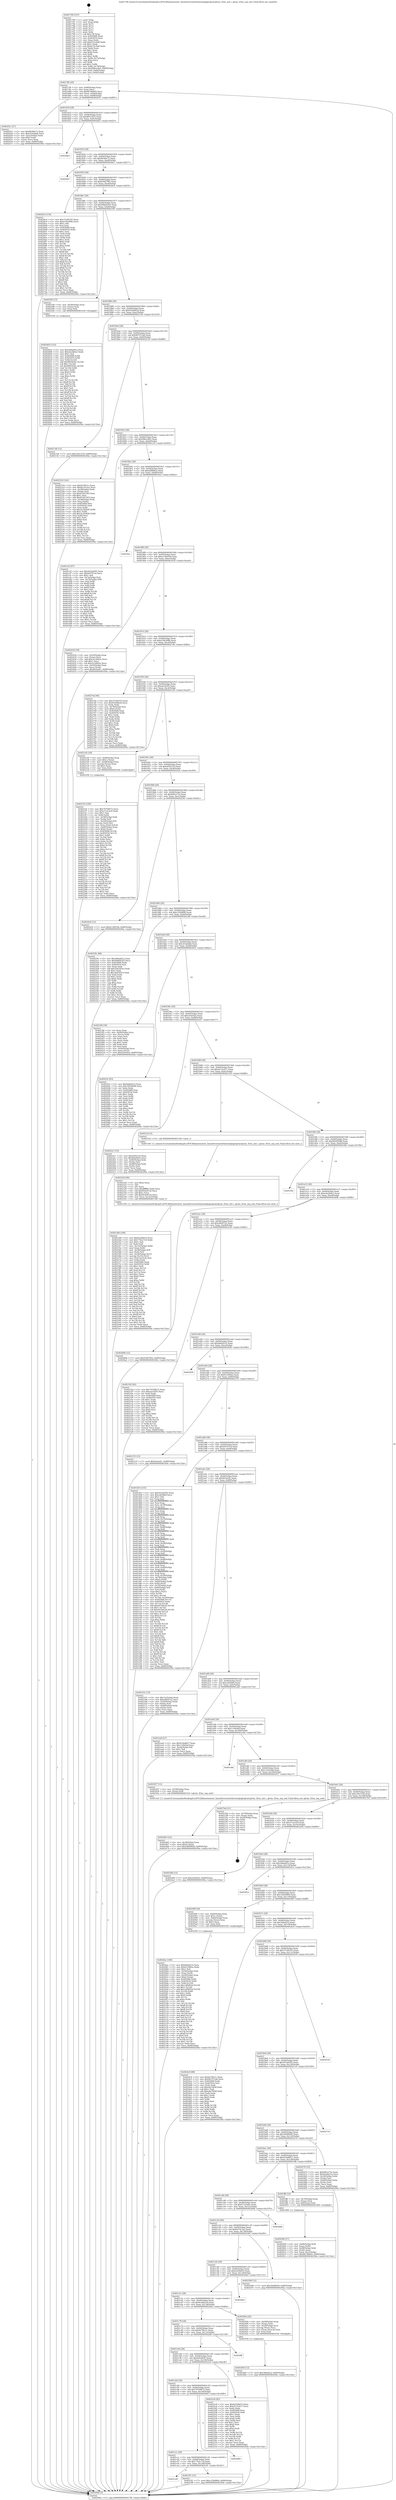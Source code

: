 digraph "0x401790" {
  label = "0x401790 (/mnt/c/Users/mathe/Desktop/tcc/POCII/binaries/extr_linuxdriversnetethernetqlogicqlcnicqlcnic_83xx_init.c_qlcnic_83xx_seq_end_Final-ollvm.out::main(0))"
  labelloc = "t"
  node[shape=record]

  Entry [label="",width=0.3,height=0.3,shape=circle,fillcolor=black,style=filled]
  "0x4017fb" [label="{
     0x4017fb [29]\l
     | [instrs]\l
     &nbsp;&nbsp;0x4017fb \<+3\>: mov -0x80(%rbp),%eax\l
     &nbsp;&nbsp;0x4017fe \<+2\>: mov %eax,%ecx\l
     &nbsp;&nbsp;0x401800 \<+6\>: sub $0x8b7d6665,%ecx\l
     &nbsp;&nbsp;0x401806 \<+6\>: mov %eax,-0x94(%rbp)\l
     &nbsp;&nbsp;0x40180c \<+6\>: mov %ecx,-0x98(%rbp)\l
     &nbsp;&nbsp;0x401812 \<+6\>: je 0000000000402021 \<main+0x891\>\l
  }"]
  "0x402021" [label="{
     0x402021 [27]\l
     | [instrs]\l
     &nbsp;&nbsp;0x402021 \<+5\>: mov $0x8fc68a72,%eax\l
     &nbsp;&nbsp;0x402026 \<+5\>: mov $0xc61bdda6,%ecx\l
     &nbsp;&nbsp;0x40202b \<+3\>: mov -0x2c(%rbp),%edx\l
     &nbsp;&nbsp;0x40202e \<+3\>: cmp $0x0,%edx\l
     &nbsp;&nbsp;0x402031 \<+3\>: cmove %ecx,%eax\l
     &nbsp;&nbsp;0x402034 \<+3\>: mov %eax,-0x80(%rbp)\l
     &nbsp;&nbsp;0x402037 \<+5\>: jmp 000000000040294a \<main+0x11ba\>\l
  }"]
  "0x401818" [label="{
     0x401818 [28]\l
     | [instrs]\l
     &nbsp;&nbsp;0x401818 \<+5\>: jmp 000000000040181d \<main+0x8d\>\l
     &nbsp;&nbsp;0x40181d \<+6\>: mov -0x94(%rbp),%eax\l
     &nbsp;&nbsp;0x401823 \<+5\>: sub $0x8f47c833,%eax\l
     &nbsp;&nbsp;0x401828 \<+6\>: mov %eax,-0x9c(%rbp)\l
     &nbsp;&nbsp;0x40182e \<+6\>: je 00000000004026b3 \<main+0xf23\>\l
  }"]
  Exit [label="",width=0.3,height=0.3,shape=circle,fillcolor=black,style=filled,peripheries=2]
  "0x4026b3" [label="{
     0x4026b3\l
  }", style=dashed]
  "0x401834" [label="{
     0x401834 [28]\l
     | [instrs]\l
     &nbsp;&nbsp;0x401834 \<+5\>: jmp 0000000000401839 \<main+0xa9\>\l
     &nbsp;&nbsp;0x401839 \<+6\>: mov -0x94(%rbp),%eax\l
     &nbsp;&nbsp;0x40183f \<+5\>: sub $0x8fc68a72,%eax\l
     &nbsp;&nbsp;0x401844 \<+6\>: mov %eax,-0xa0(%rbp)\l
     &nbsp;&nbsp;0x40184a \<+6\>: je 00000000004026a7 \<main+0xf17\>\l
  }"]
  "0x402603" [label="{
     0x402603 [152]\l
     | [instrs]\l
     &nbsp;&nbsp;0x402603 \<+5\>: mov $0x28dadd1a,%ecx\l
     &nbsp;&nbsp;0x402608 \<+5\>: mov $0xe4a2b6e2,%edx\l
     &nbsp;&nbsp;0x40260d \<+3\>: mov $0x1,%sil\l
     &nbsp;&nbsp;0x402610 \<+8\>: mov 0x405068,%r8d\l
     &nbsp;&nbsp;0x402618 \<+8\>: mov 0x405054,%r9d\l
     &nbsp;&nbsp;0x402620 \<+3\>: mov %r8d,%r10d\l
     &nbsp;&nbsp;0x402623 \<+7\>: add $0x9f0595bc,%r10d\l
     &nbsp;&nbsp;0x40262a \<+4\>: sub $0x1,%r10d\l
     &nbsp;&nbsp;0x40262e \<+7\>: sub $0x9f0595bc,%r10d\l
     &nbsp;&nbsp;0x402635 \<+4\>: imul %r10d,%r8d\l
     &nbsp;&nbsp;0x402639 \<+4\>: and $0x1,%r8d\l
     &nbsp;&nbsp;0x40263d \<+4\>: cmp $0x0,%r8d\l
     &nbsp;&nbsp;0x402641 \<+4\>: sete %r11b\l
     &nbsp;&nbsp;0x402645 \<+4\>: cmp $0xa,%r9d\l
     &nbsp;&nbsp;0x402649 \<+3\>: setl %bl\l
     &nbsp;&nbsp;0x40264c \<+3\>: mov %r11b,%r14b\l
     &nbsp;&nbsp;0x40264f \<+4\>: xor $0xff,%r14b\l
     &nbsp;&nbsp;0x402653 \<+3\>: mov %bl,%r15b\l
     &nbsp;&nbsp;0x402656 \<+4\>: xor $0xff,%r15b\l
     &nbsp;&nbsp;0x40265a \<+4\>: xor $0x1,%sil\l
     &nbsp;&nbsp;0x40265e \<+3\>: mov %r14b,%r12b\l
     &nbsp;&nbsp;0x402661 \<+4\>: and $0xff,%r12b\l
     &nbsp;&nbsp;0x402665 \<+3\>: and %sil,%r11b\l
     &nbsp;&nbsp;0x402668 \<+3\>: mov %r15b,%r13b\l
     &nbsp;&nbsp;0x40266b \<+4\>: and $0xff,%r13b\l
     &nbsp;&nbsp;0x40266f \<+3\>: and %sil,%bl\l
     &nbsp;&nbsp;0x402672 \<+3\>: or %r11b,%r12b\l
     &nbsp;&nbsp;0x402675 \<+3\>: or %bl,%r13b\l
     &nbsp;&nbsp;0x402678 \<+3\>: xor %r13b,%r12b\l
     &nbsp;&nbsp;0x40267b \<+3\>: or %r15b,%r14b\l
     &nbsp;&nbsp;0x40267e \<+4\>: xor $0xff,%r14b\l
     &nbsp;&nbsp;0x402682 \<+4\>: or $0x1,%sil\l
     &nbsp;&nbsp;0x402686 \<+3\>: and %sil,%r14b\l
     &nbsp;&nbsp;0x402689 \<+3\>: or %r14b,%r12b\l
     &nbsp;&nbsp;0x40268c \<+4\>: test $0x1,%r12b\l
     &nbsp;&nbsp;0x402690 \<+3\>: cmovne %edx,%ecx\l
     &nbsp;&nbsp;0x402693 \<+3\>: mov %ecx,-0x80(%rbp)\l
     &nbsp;&nbsp;0x402696 \<+5\>: jmp 000000000040294a \<main+0x11ba\>\l
  }"]
  "0x4026a7" [label="{
     0x4026a7\l
  }", style=dashed]
  "0x401850" [label="{
     0x401850 [28]\l
     | [instrs]\l
     &nbsp;&nbsp;0x401850 \<+5\>: jmp 0000000000401855 \<main+0xc5\>\l
     &nbsp;&nbsp;0x401855 \<+6\>: mov -0x94(%rbp),%eax\l
     &nbsp;&nbsp;0x40185b \<+5\>: sub $0x93d07f62,%eax\l
     &nbsp;&nbsp;0x401860 \<+6\>: mov %eax,-0xa4(%rbp)\l
     &nbsp;&nbsp;0x401866 \<+6\>: je 00000000004026c4 \<main+0xf34\>\l
  }"]
  "0x4024b4" [label="{
     0x4024b4 [12]\l
     | [instrs]\l
     &nbsp;&nbsp;0x4024b4 \<+7\>: movl $0x366ef2ca,-0x80(%rbp)\l
     &nbsp;&nbsp;0x4024bb \<+5\>: jmp 000000000040294a \<main+0x11ba\>\l
  }"]
  "0x4026c4" [label="{
     0x4026c4 [134]\l
     | [instrs]\l
     &nbsp;&nbsp;0x4026c4 \<+5\>: mov $0x37c0b193,%eax\l
     &nbsp;&nbsp;0x4026c9 \<+5\>: mov $0xa76b309b,%ecx\l
     &nbsp;&nbsp;0x4026ce \<+2\>: mov $0x1,%dl\l
     &nbsp;&nbsp;0x4026d0 \<+2\>: xor %esi,%esi\l
     &nbsp;&nbsp;0x4026d2 \<+7\>: mov 0x405068,%edi\l
     &nbsp;&nbsp;0x4026d9 \<+8\>: mov 0x405054,%r8d\l
     &nbsp;&nbsp;0x4026e1 \<+3\>: sub $0x1,%esi\l
     &nbsp;&nbsp;0x4026e4 \<+3\>: mov %edi,%r9d\l
     &nbsp;&nbsp;0x4026e7 \<+3\>: add %esi,%r9d\l
     &nbsp;&nbsp;0x4026ea \<+4\>: imul %r9d,%edi\l
     &nbsp;&nbsp;0x4026ee \<+3\>: and $0x1,%edi\l
     &nbsp;&nbsp;0x4026f1 \<+3\>: cmp $0x0,%edi\l
     &nbsp;&nbsp;0x4026f4 \<+4\>: sete %r10b\l
     &nbsp;&nbsp;0x4026f8 \<+4\>: cmp $0xa,%r8d\l
     &nbsp;&nbsp;0x4026fc \<+4\>: setl %r11b\l
     &nbsp;&nbsp;0x402700 \<+3\>: mov %r10b,%bl\l
     &nbsp;&nbsp;0x402703 \<+3\>: xor $0xff,%bl\l
     &nbsp;&nbsp;0x402706 \<+3\>: mov %r11b,%r14b\l
     &nbsp;&nbsp;0x402709 \<+4\>: xor $0xff,%r14b\l
     &nbsp;&nbsp;0x40270d \<+3\>: xor $0x1,%dl\l
     &nbsp;&nbsp;0x402710 \<+3\>: mov %bl,%r15b\l
     &nbsp;&nbsp;0x402713 \<+4\>: and $0xff,%r15b\l
     &nbsp;&nbsp;0x402717 \<+3\>: and %dl,%r10b\l
     &nbsp;&nbsp;0x40271a \<+3\>: mov %r14b,%r12b\l
     &nbsp;&nbsp;0x40271d \<+4\>: and $0xff,%r12b\l
     &nbsp;&nbsp;0x402721 \<+3\>: and %dl,%r11b\l
     &nbsp;&nbsp;0x402724 \<+3\>: or %r10b,%r15b\l
     &nbsp;&nbsp;0x402727 \<+3\>: or %r11b,%r12b\l
     &nbsp;&nbsp;0x40272a \<+3\>: xor %r12b,%r15b\l
     &nbsp;&nbsp;0x40272d \<+3\>: or %r14b,%bl\l
     &nbsp;&nbsp;0x402730 \<+3\>: xor $0xff,%bl\l
     &nbsp;&nbsp;0x402733 \<+3\>: or $0x1,%dl\l
     &nbsp;&nbsp;0x402736 \<+2\>: and %dl,%bl\l
     &nbsp;&nbsp;0x402738 \<+3\>: or %bl,%r15b\l
     &nbsp;&nbsp;0x40273b \<+4\>: test $0x1,%r15b\l
     &nbsp;&nbsp;0x40273f \<+3\>: cmovne %ecx,%eax\l
     &nbsp;&nbsp;0x402742 \<+3\>: mov %eax,-0x80(%rbp)\l
     &nbsp;&nbsp;0x402745 \<+5\>: jmp 000000000040294a \<main+0x11ba\>\l
  }"]
  "0x40186c" [label="{
     0x40186c [28]\l
     | [instrs]\l
     &nbsp;&nbsp;0x40186c \<+5\>: jmp 0000000000401871 \<main+0xe1\>\l
     &nbsp;&nbsp;0x401871 \<+6\>: mov -0x94(%rbp),%eax\l
     &nbsp;&nbsp;0x401877 \<+5\>: sub $0x948d4245,%eax\l
     &nbsp;&nbsp;0x40187c \<+6\>: mov %eax,-0xa8(%rbp)\l
     &nbsp;&nbsp;0x401882 \<+6\>: je 00000000004025f4 \<main+0xe64\>\l
  }"]
  "0x402463" [label="{
     0x402463 [22]\l
     | [instrs]\l
     &nbsp;&nbsp;0x402463 \<+4\>: mov -0x38(%rbp),%rax\l
     &nbsp;&nbsp;0x402467 \<+6\>: movl $0x0,(%rax)\l
     &nbsp;&nbsp;0x40246d \<+7\>: movl $0x5b0f9928,-0x80(%rbp)\l
     &nbsp;&nbsp;0x402474 \<+5\>: jmp 000000000040294a \<main+0x11ba\>\l
  }"]
  "0x4025f4" [label="{
     0x4025f4 [15]\l
     | [instrs]\l
     &nbsp;&nbsp;0x4025f4 \<+4\>: mov -0x58(%rbp),%rax\l
     &nbsp;&nbsp;0x4025f8 \<+3\>: mov (%rax),%rax\l
     &nbsp;&nbsp;0x4025fb \<+3\>: mov %rax,%rdi\l
     &nbsp;&nbsp;0x4025fe \<+5\>: call 0000000000401030 \<free@plt\>\l
     | [calls]\l
     &nbsp;&nbsp;0x401030 \{1\} (unknown)\l
  }"]
  "0x401888" [label="{
     0x401888 [28]\l
     | [instrs]\l
     &nbsp;&nbsp;0x401888 \<+5\>: jmp 000000000040188d \<main+0xfd\>\l
     &nbsp;&nbsp;0x40188d \<+6\>: mov -0x94(%rbp),%eax\l
     &nbsp;&nbsp;0x401893 \<+5\>: sub $0x952b8b2d,%eax\l
     &nbsp;&nbsp;0x401898 \<+6\>: mov %eax,-0xac(%rbp)\l
     &nbsp;&nbsp;0x40189e \<+6\>: je 00000000004027a8 \<main+0x1018\>\l
  }"]
  "0x401ce8" [label="{
     0x401ce8\l
  }", style=dashed]
  "0x4027a8" [label="{
     0x4027a8 [12]\l
     | [instrs]\l
     &nbsp;&nbsp;0x4027a8 \<+7\>: movl $0x236c1f18,-0x80(%rbp)\l
     &nbsp;&nbsp;0x4027af \<+5\>: jmp 000000000040294a \<main+0x11ba\>\l
  }"]
  "0x4018a4" [label="{
     0x4018a4 [28]\l
     | [instrs]\l
     &nbsp;&nbsp;0x4018a4 \<+5\>: jmp 00000000004018a9 \<main+0x119\>\l
     &nbsp;&nbsp;0x4018a9 \<+6\>: mov -0x94(%rbp),%eax\l
     &nbsp;&nbsp;0x4018af \<+5\>: sub $0x967072a8,%eax\l
     &nbsp;&nbsp;0x4018b4 \<+6\>: mov %eax,-0xb0(%rbp)\l
     &nbsp;&nbsp;0x4018ba \<+6\>: je 0000000000402518 \<main+0xd88\>\l
  }"]
  "0x4023f1" [label="{
     0x4023f1 [12]\l
     | [instrs]\l
     &nbsp;&nbsp;0x4023f1 \<+7\>: movl $0xc25b9806,-0x80(%rbp)\l
     &nbsp;&nbsp;0x4023f8 \<+5\>: jmp 000000000040294a \<main+0x11ba\>\l
  }"]
  "0x402518" [label="{
     0x402518 [120]\l
     | [instrs]\l
     &nbsp;&nbsp;0x402518 \<+5\>: mov $0x6e76fc1c,%eax\l
     &nbsp;&nbsp;0x40251d \<+5\>: mov $0x6a70c3a3,%ecx\l
     &nbsp;&nbsp;0x402522 \<+4\>: mov -0x38(%rbp),%rdx\l
     &nbsp;&nbsp;0x402526 \<+2\>: mov (%rdx),%esi\l
     &nbsp;&nbsp;0x402528 \<+6\>: sub $0x87d43303,%esi\l
     &nbsp;&nbsp;0x40252e \<+3\>: add $0x1,%esi\l
     &nbsp;&nbsp;0x402531 \<+6\>: add $0x87d43303,%esi\l
     &nbsp;&nbsp;0x402537 \<+4\>: mov -0x38(%rbp),%rdx\l
     &nbsp;&nbsp;0x40253b \<+2\>: mov %esi,(%rdx)\l
     &nbsp;&nbsp;0x40253d \<+7\>: mov 0x405068,%esi\l
     &nbsp;&nbsp;0x402544 \<+7\>: mov 0x405054,%edi\l
     &nbsp;&nbsp;0x40254b \<+3\>: mov %esi,%r8d\l
     &nbsp;&nbsp;0x40254e \<+7\>: sub $0x3e182826,%r8d\l
     &nbsp;&nbsp;0x402555 \<+4\>: sub $0x1,%r8d\l
     &nbsp;&nbsp;0x402559 \<+7\>: add $0x3e182826,%r8d\l
     &nbsp;&nbsp;0x402560 \<+4\>: imul %r8d,%esi\l
     &nbsp;&nbsp;0x402564 \<+3\>: and $0x1,%esi\l
     &nbsp;&nbsp;0x402567 \<+3\>: cmp $0x0,%esi\l
     &nbsp;&nbsp;0x40256a \<+4\>: sete %r9b\l
     &nbsp;&nbsp;0x40256e \<+3\>: cmp $0xa,%edi\l
     &nbsp;&nbsp;0x402571 \<+4\>: setl %r10b\l
     &nbsp;&nbsp;0x402575 \<+3\>: mov %r9b,%r11b\l
     &nbsp;&nbsp;0x402578 \<+3\>: and %r10b,%r11b\l
     &nbsp;&nbsp;0x40257b \<+3\>: xor %r10b,%r9b\l
     &nbsp;&nbsp;0x40257e \<+3\>: or %r9b,%r11b\l
     &nbsp;&nbsp;0x402581 \<+4\>: test $0x1,%r11b\l
     &nbsp;&nbsp;0x402585 \<+3\>: cmovne %ecx,%eax\l
     &nbsp;&nbsp;0x402588 \<+3\>: mov %eax,-0x80(%rbp)\l
     &nbsp;&nbsp;0x40258b \<+5\>: jmp 000000000040294a \<main+0x11ba\>\l
  }"]
  "0x4018c0" [label="{
     0x4018c0 [28]\l
     | [instrs]\l
     &nbsp;&nbsp;0x4018c0 \<+5\>: jmp 00000000004018c5 \<main+0x135\>\l
     &nbsp;&nbsp;0x4018c5 \<+6\>: mov -0x94(%rbp),%eax\l
     &nbsp;&nbsp;0x4018cb \<+5\>: sub $0x99bce4b5,%eax\l
     &nbsp;&nbsp;0x4018d0 \<+6\>: mov %eax,-0xb4(%rbp)\l
     &nbsp;&nbsp;0x4018d6 \<+6\>: je 0000000000401cf2 \<main+0x562\>\l
  }"]
  "0x401ccc" [label="{
     0x401ccc [28]\l
     | [instrs]\l
     &nbsp;&nbsp;0x401ccc \<+5\>: jmp 0000000000401cd1 \<main+0x541\>\l
     &nbsp;&nbsp;0x401cd1 \<+6\>: mov -0x94(%rbp),%eax\l
     &nbsp;&nbsp;0x401cd7 \<+5\>: sub $0x77b2c7c9,%eax\l
     &nbsp;&nbsp;0x401cdc \<+6\>: mov %eax,-0x148(%rbp)\l
     &nbsp;&nbsp;0x401ce2 \<+6\>: je 00000000004023f1 \<main+0xc61\>\l
  }"]
  "0x401cf2" [label="{
     0x401cf2 [97]\l
     | [instrs]\l
     &nbsp;&nbsp;0x401cf2 \<+5\>: mov $0x441bd395,%eax\l
     &nbsp;&nbsp;0x401cf7 \<+5\>: mov $0xfe9747c6,%ecx\l
     &nbsp;&nbsp;0x401cfc \<+2\>: mov $0x1,%dl\l
     &nbsp;&nbsp;0x401cfe \<+4\>: mov -0x7a(%rbp),%sil\l
     &nbsp;&nbsp;0x401d02 \<+4\>: mov -0x79(%rbp),%dil\l
     &nbsp;&nbsp;0x401d06 \<+3\>: mov %sil,%r8b\l
     &nbsp;&nbsp;0x401d09 \<+4\>: xor $0xff,%r8b\l
     &nbsp;&nbsp;0x401d0d \<+3\>: mov %dil,%r9b\l
     &nbsp;&nbsp;0x401d10 \<+4\>: xor $0xff,%r9b\l
     &nbsp;&nbsp;0x401d14 \<+3\>: xor $0x1,%dl\l
     &nbsp;&nbsp;0x401d17 \<+3\>: mov %r8b,%r10b\l
     &nbsp;&nbsp;0x401d1a \<+4\>: and $0xff,%r10b\l
     &nbsp;&nbsp;0x401d1e \<+3\>: and %dl,%sil\l
     &nbsp;&nbsp;0x401d21 \<+3\>: mov %r9b,%r11b\l
     &nbsp;&nbsp;0x401d24 \<+4\>: and $0xff,%r11b\l
     &nbsp;&nbsp;0x401d28 \<+3\>: and %dl,%dil\l
     &nbsp;&nbsp;0x401d2b \<+3\>: or %sil,%r10b\l
     &nbsp;&nbsp;0x401d2e \<+3\>: or %dil,%r11b\l
     &nbsp;&nbsp;0x401d31 \<+3\>: xor %r11b,%r10b\l
     &nbsp;&nbsp;0x401d34 \<+3\>: or %r9b,%r8b\l
     &nbsp;&nbsp;0x401d37 \<+4\>: xor $0xff,%r8b\l
     &nbsp;&nbsp;0x401d3b \<+3\>: or $0x1,%dl\l
     &nbsp;&nbsp;0x401d3e \<+3\>: and %dl,%r8b\l
     &nbsp;&nbsp;0x401d41 \<+3\>: or %r8b,%r10b\l
     &nbsp;&nbsp;0x401d44 \<+4\>: test $0x1,%r10b\l
     &nbsp;&nbsp;0x401d48 \<+3\>: cmovne %ecx,%eax\l
     &nbsp;&nbsp;0x401d4b \<+3\>: mov %eax,-0x80(%rbp)\l
     &nbsp;&nbsp;0x401d4e \<+5\>: jmp 000000000040294a \<main+0x11ba\>\l
  }"]
  "0x4018dc" [label="{
     0x4018dc [28]\l
     | [instrs]\l
     &nbsp;&nbsp;0x4018dc \<+5\>: jmp 00000000004018e1 \<main+0x151\>\l
     &nbsp;&nbsp;0x4018e1 \<+6\>: mov -0x94(%rbp),%eax\l
     &nbsp;&nbsp;0x4018e7 \<+5\>: sub $0xa0f884e2,%eax\l
     &nbsp;&nbsp;0x4018ec \<+6\>: mov %eax,-0xb8(%rbp)\l
     &nbsp;&nbsp;0x4018f2 \<+6\>: je 0000000000401fea \<main+0x85a\>\l
  }"]
  "0x40294a" [label="{
     0x40294a [5]\l
     | [instrs]\l
     &nbsp;&nbsp;0x40294a \<+5\>: jmp 00000000004017fb \<main+0x6b\>\l
  }"]
  "0x401790" [label="{
     0x401790 [107]\l
     | [instrs]\l
     &nbsp;&nbsp;0x401790 \<+1\>: push %rbp\l
     &nbsp;&nbsp;0x401791 \<+3\>: mov %rsp,%rbp\l
     &nbsp;&nbsp;0x401794 \<+2\>: push %r15\l
     &nbsp;&nbsp;0x401796 \<+2\>: push %r14\l
     &nbsp;&nbsp;0x401798 \<+2\>: push %r13\l
     &nbsp;&nbsp;0x40179a \<+2\>: push %r12\l
     &nbsp;&nbsp;0x40179c \<+1\>: push %rbx\l
     &nbsp;&nbsp;0x40179d \<+7\>: sub $0x138,%rsp\l
     &nbsp;&nbsp;0x4017a4 \<+7\>: mov 0x405068,%eax\l
     &nbsp;&nbsp;0x4017ab \<+7\>: mov 0x405054,%ecx\l
     &nbsp;&nbsp;0x4017b2 \<+2\>: mov %eax,%edx\l
     &nbsp;&nbsp;0x4017b4 \<+6\>: add $0xb1f1c0a8,%edx\l
     &nbsp;&nbsp;0x4017ba \<+3\>: sub $0x1,%edx\l
     &nbsp;&nbsp;0x4017bd \<+6\>: sub $0xb1f1c0a8,%edx\l
     &nbsp;&nbsp;0x4017c3 \<+3\>: imul %edx,%eax\l
     &nbsp;&nbsp;0x4017c6 \<+3\>: and $0x1,%eax\l
     &nbsp;&nbsp;0x4017c9 \<+3\>: cmp $0x0,%eax\l
     &nbsp;&nbsp;0x4017cc \<+4\>: sete %r8b\l
     &nbsp;&nbsp;0x4017d0 \<+4\>: and $0x1,%r8b\l
     &nbsp;&nbsp;0x4017d4 \<+4\>: mov %r8b,-0x7a(%rbp)\l
     &nbsp;&nbsp;0x4017d8 \<+3\>: cmp $0xa,%ecx\l
     &nbsp;&nbsp;0x4017db \<+4\>: setl %r8b\l
     &nbsp;&nbsp;0x4017df \<+4\>: and $0x1,%r8b\l
     &nbsp;&nbsp;0x4017e3 \<+4\>: mov %r8b,-0x79(%rbp)\l
     &nbsp;&nbsp;0x4017e7 \<+7\>: movl $0x99bce4b5,-0x80(%rbp)\l
     &nbsp;&nbsp;0x4017ee \<+6\>: mov %edi,-0x84(%rbp)\l
     &nbsp;&nbsp;0x4017f4 \<+7\>: mov %rsi,-0x90(%rbp)\l
  }"]
  "0x402860" [label="{
     0x402860\l
  }", style=dashed]
  "0x401fea" [label="{
     0x401fea\l
  }", style=dashed]
  "0x4018f8" [label="{
     0x4018f8 [28]\l
     | [instrs]\l
     &nbsp;&nbsp;0x4018f8 \<+5\>: jmp 00000000004018fd \<main+0x16d\>\l
     &nbsp;&nbsp;0x4018fd \<+6\>: mov -0x94(%rbp),%eax\l
     &nbsp;&nbsp;0x401903 \<+5\>: sub $0xa13b918d,%eax\l
     &nbsp;&nbsp;0x401908 \<+6\>: mov %eax,-0xbc(%rbp)\l
     &nbsp;&nbsp;0x40190e \<+6\>: je 0000000000402430 \<main+0xca0\>\l
  }"]
  "0x402348" [label="{
     0x402348 [169]\l
     | [instrs]\l
     &nbsp;&nbsp;0x402348 \<+5\>: mov $0x6cd38d10,%ecx\l
     &nbsp;&nbsp;0x40234d \<+5\>: mov $0x77b2c7c9,%edx\l
     &nbsp;&nbsp;0x402352 \<+3\>: mov $0x1,%sil\l
     &nbsp;&nbsp;0x402355 \<+2\>: xor %edi,%edi\l
     &nbsp;&nbsp;0x402357 \<+7\>: mov -0x14c(%rbp),%r8d\l
     &nbsp;&nbsp;0x40235e \<+4\>: imul %eax,%r8d\l
     &nbsp;&nbsp;0x402362 \<+4\>: mov -0x58(%rbp),%r9\l
     &nbsp;&nbsp;0x402366 \<+3\>: mov (%r9),%r9\l
     &nbsp;&nbsp;0x402369 \<+4\>: mov -0x50(%rbp),%r10\l
     &nbsp;&nbsp;0x40236d \<+3\>: movslq (%r10),%r10\l
     &nbsp;&nbsp;0x402370 \<+4\>: mov (%r9,%r10,8),%r9\l
     &nbsp;&nbsp;0x402374 \<+3\>: mov %r8d,(%r9)\l
     &nbsp;&nbsp;0x402377 \<+7\>: mov 0x405068,%eax\l
     &nbsp;&nbsp;0x40237e \<+8\>: mov 0x405054,%r8d\l
     &nbsp;&nbsp;0x402386 \<+3\>: sub $0x1,%edi\l
     &nbsp;&nbsp;0x402389 \<+3\>: mov %eax,%r11d\l
     &nbsp;&nbsp;0x40238c \<+3\>: add %edi,%r11d\l
     &nbsp;&nbsp;0x40238f \<+4\>: imul %r11d,%eax\l
     &nbsp;&nbsp;0x402393 \<+3\>: and $0x1,%eax\l
     &nbsp;&nbsp;0x402396 \<+3\>: cmp $0x0,%eax\l
     &nbsp;&nbsp;0x402399 \<+3\>: sete %bl\l
     &nbsp;&nbsp;0x40239c \<+4\>: cmp $0xa,%r8d\l
     &nbsp;&nbsp;0x4023a0 \<+4\>: setl %r14b\l
     &nbsp;&nbsp;0x4023a4 \<+3\>: mov %bl,%r15b\l
     &nbsp;&nbsp;0x4023a7 \<+4\>: xor $0xff,%r15b\l
     &nbsp;&nbsp;0x4023ab \<+3\>: mov %r14b,%r12b\l
     &nbsp;&nbsp;0x4023ae \<+4\>: xor $0xff,%r12b\l
     &nbsp;&nbsp;0x4023b2 \<+4\>: xor $0x0,%sil\l
     &nbsp;&nbsp;0x4023b6 \<+3\>: mov %r15b,%r13b\l
     &nbsp;&nbsp;0x4023b9 \<+4\>: and $0x0,%r13b\l
     &nbsp;&nbsp;0x4023bd \<+3\>: and %sil,%bl\l
     &nbsp;&nbsp;0x4023c0 \<+3\>: mov %r12b,%al\l
     &nbsp;&nbsp;0x4023c3 \<+2\>: and $0x0,%al\l
     &nbsp;&nbsp;0x4023c5 \<+3\>: and %sil,%r14b\l
     &nbsp;&nbsp;0x4023c8 \<+3\>: or %bl,%r13b\l
     &nbsp;&nbsp;0x4023cb \<+3\>: or %r14b,%al\l
     &nbsp;&nbsp;0x4023ce \<+3\>: xor %al,%r13b\l
     &nbsp;&nbsp;0x4023d1 \<+3\>: or %r12b,%r15b\l
     &nbsp;&nbsp;0x4023d4 \<+4\>: xor $0xff,%r15b\l
     &nbsp;&nbsp;0x4023d8 \<+4\>: or $0x0,%sil\l
     &nbsp;&nbsp;0x4023dc \<+3\>: and %sil,%r15b\l
     &nbsp;&nbsp;0x4023df \<+3\>: or %r15b,%r13b\l
     &nbsp;&nbsp;0x4023e2 \<+4\>: test $0x1,%r13b\l
     &nbsp;&nbsp;0x4023e6 \<+3\>: cmovne %edx,%ecx\l
     &nbsp;&nbsp;0x4023e9 \<+3\>: mov %ecx,-0x80(%rbp)\l
     &nbsp;&nbsp;0x4023ec \<+5\>: jmp 000000000040294a \<main+0x11ba\>\l
  }"]
  "0x402430" [label="{
     0x402430 [39]\l
     | [instrs]\l
     &nbsp;&nbsp;0x402430 \<+4\>: mov -0x50(%rbp),%rax\l
     &nbsp;&nbsp;0x402434 \<+2\>: mov (%rax),%ecx\l
     &nbsp;&nbsp;0x402436 \<+6\>: add $0x2e1d042e,%ecx\l
     &nbsp;&nbsp;0x40243c \<+3\>: add $0x1,%ecx\l
     &nbsp;&nbsp;0x40243f \<+6\>: sub $0x2e1d042e,%ecx\l
     &nbsp;&nbsp;0x402445 \<+4\>: mov -0x50(%rbp),%rax\l
     &nbsp;&nbsp;0x402449 \<+2\>: mov %ecx,(%rax)\l
     &nbsp;&nbsp;0x40244b \<+7\>: movl $0x9e5ee61,-0x80(%rbp)\l
     &nbsp;&nbsp;0x402452 \<+5\>: jmp 000000000040294a \<main+0x11ba\>\l
  }"]
  "0x401914" [label="{
     0x401914 [28]\l
     | [instrs]\l
     &nbsp;&nbsp;0x401914 \<+5\>: jmp 0000000000401919 \<main+0x189\>\l
     &nbsp;&nbsp;0x401919 \<+6\>: mov -0x94(%rbp),%eax\l
     &nbsp;&nbsp;0x40191f \<+5\>: sub $0xa76b309b,%eax\l
     &nbsp;&nbsp;0x401924 \<+6\>: mov %eax,-0xc0(%rbp)\l
     &nbsp;&nbsp;0x40192a \<+6\>: je 000000000040274a \<main+0xfba\>\l
  }"]
  "0x402320" [label="{
     0x402320 [40]\l
     | [instrs]\l
     &nbsp;&nbsp;0x402320 \<+5\>: mov $0x2,%ecx\l
     &nbsp;&nbsp;0x402325 \<+1\>: cltd\l
     &nbsp;&nbsp;0x402326 \<+2\>: idiv %ecx\l
     &nbsp;&nbsp;0x402328 \<+6\>: imul $0xfffffffe,%edx,%ecx\l
     &nbsp;&nbsp;0x40232e \<+6\>: sub $0x954e87e4,%ecx\l
     &nbsp;&nbsp;0x402334 \<+3\>: add $0x1,%ecx\l
     &nbsp;&nbsp;0x402337 \<+6\>: add $0x954e87e4,%ecx\l
     &nbsp;&nbsp;0x40233d \<+6\>: mov %ecx,-0x14c(%rbp)\l
     &nbsp;&nbsp;0x402343 \<+5\>: call 0000000000401160 \<next_i\>\l
     | [calls]\l
     &nbsp;&nbsp;0x401160 \{1\} (/mnt/c/Users/mathe/Desktop/tcc/POCII/binaries/extr_linuxdriversnetethernetqlogicqlcnicqlcnic_83xx_init.c_qlcnic_83xx_seq_end_Final-ollvm.out::next_i)\l
  }"]
  "0x40274a" [label="{
     0x40274a [94]\l
     | [instrs]\l
     &nbsp;&nbsp;0x40274a \<+5\>: mov $0x37c0b193,%eax\l
     &nbsp;&nbsp;0x40274f \<+5\>: mov $0x952b8b2d,%ecx\l
     &nbsp;&nbsp;0x402754 \<+2\>: xor %edx,%edx\l
     &nbsp;&nbsp;0x402756 \<+4\>: mov -0x78(%rbp),%rsi\l
     &nbsp;&nbsp;0x40275a \<+6\>: movl $0x0,(%rsi)\l
     &nbsp;&nbsp;0x402760 \<+7\>: mov 0x405068,%edi\l
     &nbsp;&nbsp;0x402767 \<+8\>: mov 0x405054,%r8d\l
     &nbsp;&nbsp;0x40276f \<+3\>: sub $0x1,%edx\l
     &nbsp;&nbsp;0x402772 \<+3\>: mov %edi,%r9d\l
     &nbsp;&nbsp;0x402775 \<+3\>: add %edx,%r9d\l
     &nbsp;&nbsp;0x402778 \<+4\>: imul %r9d,%edi\l
     &nbsp;&nbsp;0x40277c \<+3\>: and $0x1,%edi\l
     &nbsp;&nbsp;0x40277f \<+3\>: cmp $0x0,%edi\l
     &nbsp;&nbsp;0x402782 \<+4\>: sete %r10b\l
     &nbsp;&nbsp;0x402786 \<+4\>: cmp $0xa,%r8d\l
     &nbsp;&nbsp;0x40278a \<+4\>: setl %r11b\l
     &nbsp;&nbsp;0x40278e \<+3\>: mov %r10b,%bl\l
     &nbsp;&nbsp;0x402791 \<+3\>: and %r11b,%bl\l
     &nbsp;&nbsp;0x402794 \<+3\>: xor %r11b,%r10b\l
     &nbsp;&nbsp;0x402797 \<+3\>: or %r10b,%bl\l
     &nbsp;&nbsp;0x40279a \<+3\>: test $0x1,%bl\l
     &nbsp;&nbsp;0x40279d \<+3\>: cmovne %ecx,%eax\l
     &nbsp;&nbsp;0x4027a0 \<+3\>: mov %eax,-0x80(%rbp)\l
     &nbsp;&nbsp;0x4027a3 \<+5\>: jmp 000000000040294a \<main+0x11ba\>\l
  }"]
  "0x401930" [label="{
     0x401930 [28]\l
     | [instrs]\l
     &nbsp;&nbsp;0x401930 \<+5\>: jmp 0000000000401935 \<main+0x1a5\>\l
     &nbsp;&nbsp;0x401935 \<+6\>: mov -0x94(%rbp),%eax\l
     &nbsp;&nbsp;0x40193b \<+5\>: sub $0xaa52f3f3,%eax\l
     &nbsp;&nbsp;0x401940 \<+6\>: mov %eax,-0xc4(%rbp)\l
     &nbsp;&nbsp;0x401946 \<+6\>: je 00000000004021d5 \<main+0xa45\>\l
  }"]
  "0x401cb0" [label="{
     0x401cb0 [28]\l
     | [instrs]\l
     &nbsp;&nbsp;0x401cb0 \<+5\>: jmp 0000000000401cb5 \<main+0x525\>\l
     &nbsp;&nbsp;0x401cb5 \<+6\>: mov -0x94(%rbp),%eax\l
     &nbsp;&nbsp;0x401cbb \<+5\>: sub $0x767b9b72,%eax\l
     &nbsp;&nbsp;0x401cc0 \<+6\>: mov %eax,-0x144(%rbp)\l
     &nbsp;&nbsp;0x401cc6 \<+6\>: je 0000000000402860 \<main+0x10d0\>\l
  }"]
  "0x4021d5" [label="{
     0x4021d5 [29]\l
     | [instrs]\l
     &nbsp;&nbsp;0x4021d5 \<+4\>: mov -0x48(%rbp),%rax\l
     &nbsp;&nbsp;0x4021d9 \<+6\>: movl $0x1,(%rax)\l
     &nbsp;&nbsp;0x4021df \<+4\>: mov -0x48(%rbp),%rax\l
     &nbsp;&nbsp;0x4021e3 \<+3\>: movslq (%rax),%rax\l
     &nbsp;&nbsp;0x4021e6 \<+4\>: shl $0x2,%rax\l
     &nbsp;&nbsp;0x4021ea \<+3\>: mov %rax,%rdi\l
     &nbsp;&nbsp;0x4021ed \<+5\>: call 0000000000401050 \<malloc@plt\>\l
     | [calls]\l
     &nbsp;&nbsp;0x401050 \{1\} (unknown)\l
  }"]
  "0x40194c" [label="{
     0x40194c [28]\l
     | [instrs]\l
     &nbsp;&nbsp;0x40194c \<+5\>: jmp 0000000000401951 \<main+0x1c1\>\l
     &nbsp;&nbsp;0x401951 \<+6\>: mov -0x94(%rbp),%eax\l
     &nbsp;&nbsp;0x401957 \<+5\>: sub $0xaf5f2219,%eax\l
     &nbsp;&nbsp;0x40195c \<+6\>: mov %eax,-0xc8(%rbp)\l
     &nbsp;&nbsp;0x401962 \<+6\>: je 0000000000402424 \<main+0xc94\>\l
  }"]
  "0x4022c8" [label="{
     0x4022c8 [83]\l
     | [instrs]\l
     &nbsp;&nbsp;0x4022c8 \<+5\>: mov $0x6cd38d10,%eax\l
     &nbsp;&nbsp;0x4022cd \<+5\>: mov $0xd123c617,%ecx\l
     &nbsp;&nbsp;0x4022d2 \<+2\>: xor %edx,%edx\l
     &nbsp;&nbsp;0x4022d4 \<+7\>: mov 0x405068,%esi\l
     &nbsp;&nbsp;0x4022db \<+7\>: mov 0x405054,%edi\l
     &nbsp;&nbsp;0x4022e2 \<+3\>: sub $0x1,%edx\l
     &nbsp;&nbsp;0x4022e5 \<+3\>: mov %esi,%r8d\l
     &nbsp;&nbsp;0x4022e8 \<+3\>: add %edx,%r8d\l
     &nbsp;&nbsp;0x4022eb \<+4\>: imul %r8d,%esi\l
     &nbsp;&nbsp;0x4022ef \<+3\>: and $0x1,%esi\l
     &nbsp;&nbsp;0x4022f2 \<+3\>: cmp $0x0,%esi\l
     &nbsp;&nbsp;0x4022f5 \<+4\>: sete %r9b\l
     &nbsp;&nbsp;0x4022f9 \<+3\>: cmp $0xa,%edi\l
     &nbsp;&nbsp;0x4022fc \<+4\>: setl %r10b\l
     &nbsp;&nbsp;0x402300 \<+3\>: mov %r9b,%r11b\l
     &nbsp;&nbsp;0x402303 \<+3\>: and %r10b,%r11b\l
     &nbsp;&nbsp;0x402306 \<+3\>: xor %r10b,%r9b\l
     &nbsp;&nbsp;0x402309 \<+3\>: or %r9b,%r11b\l
     &nbsp;&nbsp;0x40230c \<+4\>: test $0x1,%r11b\l
     &nbsp;&nbsp;0x402310 \<+3\>: cmovne %ecx,%eax\l
     &nbsp;&nbsp;0x402313 \<+3\>: mov %eax,-0x80(%rbp)\l
     &nbsp;&nbsp;0x402316 \<+5\>: jmp 000000000040294a \<main+0x11ba\>\l
  }"]
  "0x402424" [label="{
     0x402424 [12]\l
     | [instrs]\l
     &nbsp;&nbsp;0x402424 \<+7\>: movl $0xa13b918d,-0x80(%rbp)\l
     &nbsp;&nbsp;0x40242b \<+5\>: jmp 000000000040294a \<main+0x11ba\>\l
  }"]
  "0x401968" [label="{
     0x401968 [28]\l
     | [instrs]\l
     &nbsp;&nbsp;0x401968 \<+5\>: jmp 000000000040196d \<main+0x1dd\>\l
     &nbsp;&nbsp;0x40196d \<+6\>: mov -0x94(%rbp),%eax\l
     &nbsp;&nbsp;0x401973 \<+5\>: sub $0xbf6ca73e,%eax\l
     &nbsp;&nbsp;0x401978 \<+6\>: mov %eax,-0xcc(%rbp)\l
     &nbsp;&nbsp;0x40197e \<+6\>: je 000000000040259c \<main+0xe0c\>\l
  }"]
  "0x401c94" [label="{
     0x401c94 [28]\l
     | [instrs]\l
     &nbsp;&nbsp;0x401c94 \<+5\>: jmp 0000000000401c99 \<main+0x509\>\l
     &nbsp;&nbsp;0x401c99 \<+6\>: mov -0x94(%rbp),%eax\l
     &nbsp;&nbsp;0x401c9f \<+5\>: sub $0x6efe9445,%eax\l
     &nbsp;&nbsp;0x401ca4 \<+6\>: mov %eax,-0x140(%rbp)\l
     &nbsp;&nbsp;0x401caa \<+6\>: je 00000000004022c8 \<main+0xb38\>\l
  }"]
  "0x40259c" [label="{
     0x40259c [88]\l
     | [instrs]\l
     &nbsp;&nbsp;0x40259c \<+5\>: mov $0x28dadd1a,%eax\l
     &nbsp;&nbsp;0x4025a1 \<+5\>: mov $0x948d4245,%ecx\l
     &nbsp;&nbsp;0x4025a6 \<+7\>: mov 0x405068,%edx\l
     &nbsp;&nbsp;0x4025ad \<+7\>: mov 0x405054,%esi\l
     &nbsp;&nbsp;0x4025b4 \<+2\>: mov %edx,%edi\l
     &nbsp;&nbsp;0x4025b6 \<+6\>: add $0x20d18503,%edi\l
     &nbsp;&nbsp;0x4025bc \<+3\>: sub $0x1,%edi\l
     &nbsp;&nbsp;0x4025bf \<+6\>: sub $0x20d18503,%edi\l
     &nbsp;&nbsp;0x4025c5 \<+3\>: imul %edi,%edx\l
     &nbsp;&nbsp;0x4025c8 \<+3\>: and $0x1,%edx\l
     &nbsp;&nbsp;0x4025cb \<+3\>: cmp $0x0,%edx\l
     &nbsp;&nbsp;0x4025ce \<+4\>: sete %r8b\l
     &nbsp;&nbsp;0x4025d2 \<+3\>: cmp $0xa,%esi\l
     &nbsp;&nbsp;0x4025d5 \<+4\>: setl %r9b\l
     &nbsp;&nbsp;0x4025d9 \<+3\>: mov %r8b,%r10b\l
     &nbsp;&nbsp;0x4025dc \<+3\>: and %r9b,%r10b\l
     &nbsp;&nbsp;0x4025df \<+3\>: xor %r9b,%r8b\l
     &nbsp;&nbsp;0x4025e2 \<+3\>: or %r8b,%r10b\l
     &nbsp;&nbsp;0x4025e5 \<+4\>: test $0x1,%r10b\l
     &nbsp;&nbsp;0x4025e9 \<+3\>: cmovne %ecx,%eax\l
     &nbsp;&nbsp;0x4025ec \<+3\>: mov %eax,-0x80(%rbp)\l
     &nbsp;&nbsp;0x4025ef \<+5\>: jmp 000000000040294a \<main+0x11ba\>\l
  }"]
  "0x401984" [label="{
     0x401984 [28]\l
     | [instrs]\l
     &nbsp;&nbsp;0x401984 \<+5\>: jmp 0000000000401989 \<main+0x1f9\>\l
     &nbsp;&nbsp;0x401989 \<+6\>: mov -0x94(%rbp),%eax\l
     &nbsp;&nbsp;0x40198f \<+5\>: sub $0xc25b9806,%eax\l
     &nbsp;&nbsp;0x401994 \<+6\>: mov %eax,-0xd0(%rbp)\l
     &nbsp;&nbsp;0x40199a \<+6\>: je 00000000004023fd \<main+0xc6d\>\l
  }"]
  "0x4028ff" [label="{
     0x4028ff\l
  }", style=dashed]
  "0x4023fd" [label="{
     0x4023fd [39]\l
     | [instrs]\l
     &nbsp;&nbsp;0x4023fd \<+2\>: xor %eax,%eax\l
     &nbsp;&nbsp;0x4023ff \<+4\>: mov -0x40(%rbp),%rcx\l
     &nbsp;&nbsp;0x402403 \<+2\>: mov (%rcx),%edx\l
     &nbsp;&nbsp;0x402405 \<+2\>: mov %eax,%esi\l
     &nbsp;&nbsp;0x402407 \<+2\>: sub %edx,%esi\l
     &nbsp;&nbsp;0x402409 \<+2\>: mov %eax,%edx\l
     &nbsp;&nbsp;0x40240b \<+3\>: sub $0x1,%edx\l
     &nbsp;&nbsp;0x40240e \<+2\>: add %edx,%esi\l
     &nbsp;&nbsp;0x402410 \<+2\>: sub %esi,%eax\l
     &nbsp;&nbsp;0x402412 \<+4\>: mov -0x40(%rbp),%rcx\l
     &nbsp;&nbsp;0x402416 \<+2\>: mov %eax,(%rcx)\l
     &nbsp;&nbsp;0x402418 \<+7\>: movl $0xcfc0e92e,-0x80(%rbp)\l
     &nbsp;&nbsp;0x40241f \<+5\>: jmp 000000000040294a \<main+0x11ba\>\l
  }"]
  "0x4019a0" [label="{
     0x4019a0 [28]\l
     | [instrs]\l
     &nbsp;&nbsp;0x4019a0 \<+5\>: jmp 00000000004019a5 \<main+0x215\>\l
     &nbsp;&nbsp;0x4019a5 \<+6\>: mov -0x94(%rbp),%eax\l
     &nbsp;&nbsp;0x4019ab \<+5\>: sub $0xc61bdda6,%eax\l
     &nbsp;&nbsp;0x4019b0 \<+6\>: mov %eax,-0xd4(%rbp)\l
     &nbsp;&nbsp;0x4019b6 \<+6\>: je 000000000040203c \<main+0x8ac\>\l
  }"]
  "0x401c78" [label="{
     0x401c78 [28]\l
     | [instrs]\l
     &nbsp;&nbsp;0x401c78 \<+5\>: jmp 0000000000401c7d \<main+0x4ed\>\l
     &nbsp;&nbsp;0x401c7d \<+6\>: mov -0x94(%rbp),%eax\l
     &nbsp;&nbsp;0x401c83 \<+5\>: sub $0x6e76fc1c,%eax\l
     &nbsp;&nbsp;0x401c88 \<+6\>: mov %eax,-0x13c(%rbp)\l
     &nbsp;&nbsp;0x401c8e \<+6\>: je 00000000004028ff \<main+0x116f\>\l
  }"]
  "0x40203c" [label="{
     0x40203c [83]\l
     | [instrs]\l
     &nbsp;&nbsp;0x40203c \<+5\>: mov $0xfab62b14,%eax\l
     &nbsp;&nbsp;0x402041 \<+5\>: mov $0x33829009,%ecx\l
     &nbsp;&nbsp;0x402046 \<+2\>: xor %edx,%edx\l
     &nbsp;&nbsp;0x402048 \<+7\>: mov 0x405068,%esi\l
     &nbsp;&nbsp;0x40204f \<+7\>: mov 0x405054,%edi\l
     &nbsp;&nbsp;0x402056 \<+3\>: sub $0x1,%edx\l
     &nbsp;&nbsp;0x402059 \<+3\>: mov %esi,%r8d\l
     &nbsp;&nbsp;0x40205c \<+3\>: add %edx,%r8d\l
     &nbsp;&nbsp;0x40205f \<+4\>: imul %r8d,%esi\l
     &nbsp;&nbsp;0x402063 \<+3\>: and $0x1,%esi\l
     &nbsp;&nbsp;0x402066 \<+3\>: cmp $0x0,%esi\l
     &nbsp;&nbsp;0x402069 \<+4\>: sete %r9b\l
     &nbsp;&nbsp;0x40206d \<+3\>: cmp $0xa,%edi\l
     &nbsp;&nbsp;0x402070 \<+4\>: setl %r10b\l
     &nbsp;&nbsp;0x402074 \<+3\>: mov %r9b,%r11b\l
     &nbsp;&nbsp;0x402077 \<+3\>: and %r10b,%r11b\l
     &nbsp;&nbsp;0x40207a \<+3\>: xor %r10b,%r9b\l
     &nbsp;&nbsp;0x40207d \<+3\>: or %r9b,%r11b\l
     &nbsp;&nbsp;0x402080 \<+4\>: test $0x1,%r11b\l
     &nbsp;&nbsp;0x402084 \<+3\>: cmovne %ecx,%eax\l
     &nbsp;&nbsp;0x402087 \<+3\>: mov %eax,-0x80(%rbp)\l
     &nbsp;&nbsp;0x40208a \<+5\>: jmp 000000000040294a \<main+0x11ba\>\l
  }"]
  "0x4019bc" [label="{
     0x4019bc [28]\l
     | [instrs]\l
     &nbsp;&nbsp;0x4019bc \<+5\>: jmp 00000000004019c1 \<main+0x231\>\l
     &nbsp;&nbsp;0x4019c1 \<+6\>: mov -0x94(%rbp),%eax\l
     &nbsp;&nbsp;0x4019c7 \<+5\>: sub $0xcfc0e92e,%eax\l
     &nbsp;&nbsp;0x4019cc \<+6\>: mov %eax,-0xd8(%rbp)\l
     &nbsp;&nbsp;0x4019d2 \<+6\>: je 00000000004022a7 \<main+0xb17\>\l
  }"]
  "0x40249a" [label="{
     0x40249a [26]\l
     | [instrs]\l
     &nbsp;&nbsp;0x40249a \<+4\>: mov -0x58(%rbp),%rax\l
     &nbsp;&nbsp;0x40249e \<+3\>: mov (%rax),%rax\l
     &nbsp;&nbsp;0x4024a1 \<+4\>: mov -0x38(%rbp),%rcx\l
     &nbsp;&nbsp;0x4024a5 \<+3\>: movslq (%rcx),%rcx\l
     &nbsp;&nbsp;0x4024a8 \<+4\>: mov (%rax,%rcx,8),%rax\l
     &nbsp;&nbsp;0x4024ac \<+3\>: mov %rax,%rdi\l
     &nbsp;&nbsp;0x4024af \<+5\>: call 0000000000401030 \<free@plt\>\l
     | [calls]\l
     &nbsp;&nbsp;0x401030 \{1\} (unknown)\l
  }"]
  "0x4022a7" [label="{
     0x4022a7 [33]\l
     | [instrs]\l
     &nbsp;&nbsp;0x4022a7 \<+5\>: mov $0xaf5f2219,%eax\l
     &nbsp;&nbsp;0x4022ac \<+5\>: mov $0x6efe9445,%ecx\l
     &nbsp;&nbsp;0x4022b1 \<+4\>: mov -0x40(%rbp),%rdx\l
     &nbsp;&nbsp;0x4022b5 \<+2\>: mov (%rdx),%esi\l
     &nbsp;&nbsp;0x4022b7 \<+4\>: mov -0x48(%rbp),%rdx\l
     &nbsp;&nbsp;0x4022bb \<+2\>: cmp (%rdx),%esi\l
     &nbsp;&nbsp;0x4022bd \<+3\>: cmovl %ecx,%eax\l
     &nbsp;&nbsp;0x4022c0 \<+3\>: mov %eax,-0x80(%rbp)\l
     &nbsp;&nbsp;0x4022c3 \<+5\>: jmp 000000000040294a \<main+0x11ba\>\l
  }"]
  "0x4019d8" [label="{
     0x4019d8 [28]\l
     | [instrs]\l
     &nbsp;&nbsp;0x4019d8 \<+5\>: jmp 00000000004019dd \<main+0x24d\>\l
     &nbsp;&nbsp;0x4019dd \<+6\>: mov -0x94(%rbp),%eax\l
     &nbsp;&nbsp;0x4019e3 \<+5\>: sub $0xd123c617,%eax\l
     &nbsp;&nbsp;0x4019e8 \<+6\>: mov %eax,-0xdc(%rbp)\l
     &nbsp;&nbsp;0x4019ee \<+6\>: je 000000000040231b \<main+0xb8b\>\l
  }"]
  "0x401c5c" [label="{
     0x401c5c [28]\l
     | [instrs]\l
     &nbsp;&nbsp;0x401c5c \<+5\>: jmp 0000000000401c61 \<main+0x4d1\>\l
     &nbsp;&nbsp;0x401c61 \<+6\>: mov -0x94(%rbp),%eax\l
     &nbsp;&nbsp;0x401c67 \<+5\>: sub $0x6cebb210,%eax\l
     &nbsp;&nbsp;0x401c6c \<+6\>: mov %eax,-0x138(%rbp)\l
     &nbsp;&nbsp;0x401c72 \<+6\>: je 000000000040249a \<main+0xd0a\>\l
  }"]
  "0x40231b" [label="{
     0x40231b [5]\l
     | [instrs]\l
     &nbsp;&nbsp;0x40231b \<+5\>: call 0000000000401160 \<next_i\>\l
     | [calls]\l
     &nbsp;&nbsp;0x401160 \{1\} (/mnt/c/Users/mathe/Desktop/tcc/POCII/binaries/extr_linuxdriversnetethernetqlogicqlcnicqlcnic_83xx_init.c_qlcnic_83xx_seq_end_Final-ollvm.out::next_i)\l
  }"]
  "0x4019f4" [label="{
     0x4019f4 [28]\l
     | [instrs]\l
     &nbsp;&nbsp;0x4019f4 \<+5\>: jmp 00000000004019f9 \<main+0x269\>\l
     &nbsp;&nbsp;0x4019f9 \<+6\>: mov -0x94(%rbp),%eax\l
     &nbsp;&nbsp;0x4019ff \<+5\>: sub $0xdd2859d8,%eax\l
     &nbsp;&nbsp;0x401a04 \<+6\>: mov %eax,-0xe0(%rbp)\l
     &nbsp;&nbsp;0x401a0a \<+6\>: je 0000000000401f4b \<main+0x7bb\>\l
  }"]
  "0x4028a5" [label="{
     0x4028a5\l
  }", style=dashed]
  "0x401f4b" [label="{
     0x401f4b\l
  }", style=dashed]
  "0x401a10" [label="{
     0x401a10 [28]\l
     | [instrs]\l
     &nbsp;&nbsp;0x401a10 \<+5\>: jmp 0000000000401a15 \<main+0x285\>\l
     &nbsp;&nbsp;0x401a15 \<+6\>: mov -0x94(%rbp),%eax\l
     &nbsp;&nbsp;0x401a1b \<+5\>: sub $0xe4a2b6e2,%eax\l
     &nbsp;&nbsp;0x401a20 \<+6\>: mov %eax,-0xe4(%rbp)\l
     &nbsp;&nbsp;0x401a26 \<+6\>: je 000000000040269b \<main+0xf0b\>\l
  }"]
  "0x401c40" [label="{
     0x401c40 [28]\l
     | [instrs]\l
     &nbsp;&nbsp;0x401c40 \<+5\>: jmp 0000000000401c45 \<main+0x4b5\>\l
     &nbsp;&nbsp;0x401c45 \<+6\>: mov -0x94(%rbp),%eax\l
     &nbsp;&nbsp;0x401c4b \<+5\>: sub $0x6cd38d10,%eax\l
     &nbsp;&nbsp;0x401c50 \<+6\>: mov %eax,-0x134(%rbp)\l
     &nbsp;&nbsp;0x401c56 \<+6\>: je 00000000004028a5 \<main+0x1115\>\l
  }"]
  "0x40269b" [label="{
     0x40269b [12]\l
     | [instrs]\l
     &nbsp;&nbsp;0x40269b \<+7\>: movl $0x93d07f62,-0x80(%rbp)\l
     &nbsp;&nbsp;0x4026a2 \<+5\>: jmp 000000000040294a \<main+0x11ba\>\l
  }"]
  "0x401a2c" [label="{
     0x401a2c [28]\l
     | [instrs]\l
     &nbsp;&nbsp;0x401a2c \<+5\>: jmp 0000000000401a31 \<main+0x2a1\>\l
     &nbsp;&nbsp;0x401a31 \<+6\>: mov -0x94(%rbp),%eax\l
     &nbsp;&nbsp;0x401a37 \<+5\>: sub $0xe4b0f7a2,%eax\l
     &nbsp;&nbsp;0x401a3c \<+6\>: mov %eax,-0xe8(%rbp)\l
     &nbsp;&nbsp;0x401a42 \<+6\>: je 0000000000402182 \<main+0x9f2\>\l
  }"]
  "0x402590" [label="{
     0x402590 [12]\l
     | [instrs]\l
     &nbsp;&nbsp;0x402590 \<+7\>: movl $0x5b0f9928,-0x80(%rbp)\l
     &nbsp;&nbsp;0x402597 \<+5\>: jmp 000000000040294a \<main+0x11ba\>\l
  }"]
  "0x402182" [label="{
     0x402182 [83]\l
     | [instrs]\l
     &nbsp;&nbsp;0x402182 \<+5\>: mov $0x767b9b72,%eax\l
     &nbsp;&nbsp;0x402187 \<+5\>: mov $0xaa52f3f3,%ecx\l
     &nbsp;&nbsp;0x40218c \<+2\>: xor %edx,%edx\l
     &nbsp;&nbsp;0x40218e \<+7\>: mov 0x405068,%esi\l
     &nbsp;&nbsp;0x402195 \<+7\>: mov 0x405054,%edi\l
     &nbsp;&nbsp;0x40219c \<+3\>: sub $0x1,%edx\l
     &nbsp;&nbsp;0x40219f \<+3\>: mov %esi,%r8d\l
     &nbsp;&nbsp;0x4021a2 \<+3\>: add %edx,%r8d\l
     &nbsp;&nbsp;0x4021a5 \<+4\>: imul %r8d,%esi\l
     &nbsp;&nbsp;0x4021a9 \<+3\>: and $0x1,%esi\l
     &nbsp;&nbsp;0x4021ac \<+3\>: cmp $0x0,%esi\l
     &nbsp;&nbsp;0x4021af \<+4\>: sete %r9b\l
     &nbsp;&nbsp;0x4021b3 \<+3\>: cmp $0xa,%edi\l
     &nbsp;&nbsp;0x4021b6 \<+4\>: setl %r10b\l
     &nbsp;&nbsp;0x4021ba \<+3\>: mov %r9b,%r11b\l
     &nbsp;&nbsp;0x4021bd \<+3\>: and %r10b,%r11b\l
     &nbsp;&nbsp;0x4021c0 \<+3\>: xor %r10b,%r9b\l
     &nbsp;&nbsp;0x4021c3 \<+3\>: or %r9b,%r11b\l
     &nbsp;&nbsp;0x4021c6 \<+4\>: test $0x1,%r11b\l
     &nbsp;&nbsp;0x4021ca \<+3\>: cmovne %ecx,%eax\l
     &nbsp;&nbsp;0x4021cd \<+3\>: mov %eax,-0x80(%rbp)\l
     &nbsp;&nbsp;0x4021d0 \<+5\>: jmp 000000000040294a \<main+0x11ba\>\l
  }"]
  "0x401a48" [label="{
     0x401a48 [28]\l
     | [instrs]\l
     &nbsp;&nbsp;0x401a48 \<+5\>: jmp 0000000000401a4d \<main+0x2bd\>\l
     &nbsp;&nbsp;0x401a4d \<+6\>: mov -0x94(%rbp),%eax\l
     &nbsp;&nbsp;0x401a53 \<+5\>: sub $0xfab62b14,%eax\l
     &nbsp;&nbsp;0x401a58 \<+6\>: mov %eax,-0xec(%rbp)\l
     &nbsp;&nbsp;0x401a5e \<+6\>: je 0000000000402826 \<main+0x1096\>\l
  }"]
  "0x401c24" [label="{
     0x401c24 [28]\l
     | [instrs]\l
     &nbsp;&nbsp;0x401c24 \<+5\>: jmp 0000000000401c29 \<main+0x499\>\l
     &nbsp;&nbsp;0x401c29 \<+6\>: mov -0x94(%rbp),%eax\l
     &nbsp;&nbsp;0x401c2f \<+5\>: sub $0x6a70c3a3,%eax\l
     &nbsp;&nbsp;0x401c34 \<+6\>: mov %eax,-0x130(%rbp)\l
     &nbsp;&nbsp;0x401c3a \<+6\>: je 0000000000402590 \<main+0xe00\>\l
  }"]
  "0x402826" [label="{
     0x402826\l
  }", style=dashed]
  "0x401a64" [label="{
     0x401a64 [28]\l
     | [instrs]\l
     &nbsp;&nbsp;0x401a64 \<+5\>: jmp 0000000000401a69 \<main+0x2d9\>\l
     &nbsp;&nbsp;0x401a69 \<+6\>: mov -0x94(%rbp),%eax\l
     &nbsp;&nbsp;0x401a6f \<+5\>: sub $0xfc2380ea,%eax\l
     &nbsp;&nbsp;0x401a74 \<+6\>: mov %eax,-0xf0(%rbp)\l
     &nbsp;&nbsp;0x401a7a \<+6\>: je 0000000000402155 \<main+0x9c5\>\l
  }"]
  "0x40280b" [label="{
     0x40280b\l
  }", style=dashed]
  "0x402155" [label="{
     0x402155 [12]\l
     | [instrs]\l
     &nbsp;&nbsp;0x402155 \<+7\>: movl $0x9e5ee61,-0x80(%rbp)\l
     &nbsp;&nbsp;0x40215c \<+5\>: jmp 000000000040294a \<main+0x11ba\>\l
  }"]
  "0x401a80" [label="{
     0x401a80 [28]\l
     | [instrs]\l
     &nbsp;&nbsp;0x401a80 \<+5\>: jmp 0000000000401a85 \<main+0x2f5\>\l
     &nbsp;&nbsp;0x401a85 \<+6\>: mov -0x94(%rbp),%eax\l
     &nbsp;&nbsp;0x401a8b \<+5\>: sub $0xfe9747c6,%eax\l
     &nbsp;&nbsp;0x401a90 \<+6\>: mov %eax,-0xf4(%rbp)\l
     &nbsp;&nbsp;0x401a96 \<+6\>: je 0000000000401d53 \<main+0x5c3\>\l
  }"]
  "0x4021f2" [label="{
     0x4021f2 [169]\l
     | [instrs]\l
     &nbsp;&nbsp;0x4021f2 \<+5\>: mov $0x767b9b72,%ecx\l
     &nbsp;&nbsp;0x4021f7 \<+5\>: mov $0x27ca14c9,%edx\l
     &nbsp;&nbsp;0x4021fc \<+3\>: mov $0x1,%sil\l
     &nbsp;&nbsp;0x4021ff \<+3\>: xor %r8d,%r8d\l
     &nbsp;&nbsp;0x402202 \<+4\>: mov -0x58(%rbp),%rdi\l
     &nbsp;&nbsp;0x402206 \<+3\>: mov (%rdi),%rdi\l
     &nbsp;&nbsp;0x402209 \<+4\>: mov -0x50(%rbp),%r9\l
     &nbsp;&nbsp;0x40220d \<+3\>: movslq (%r9),%r9\l
     &nbsp;&nbsp;0x402210 \<+4\>: mov %rax,(%rdi,%r9,8)\l
     &nbsp;&nbsp;0x402214 \<+4\>: mov -0x40(%rbp),%rax\l
     &nbsp;&nbsp;0x402218 \<+6\>: movl $0x0,(%rax)\l
     &nbsp;&nbsp;0x40221e \<+8\>: mov 0x405068,%r10d\l
     &nbsp;&nbsp;0x402226 \<+8\>: mov 0x405054,%r11d\l
     &nbsp;&nbsp;0x40222e \<+4\>: sub $0x1,%r8d\l
     &nbsp;&nbsp;0x402232 \<+3\>: mov %r10d,%ebx\l
     &nbsp;&nbsp;0x402235 \<+3\>: add %r8d,%ebx\l
     &nbsp;&nbsp;0x402238 \<+4\>: imul %ebx,%r10d\l
     &nbsp;&nbsp;0x40223c \<+4\>: and $0x1,%r10d\l
     &nbsp;&nbsp;0x402240 \<+4\>: cmp $0x0,%r10d\l
     &nbsp;&nbsp;0x402244 \<+4\>: sete %r14b\l
     &nbsp;&nbsp;0x402248 \<+4\>: cmp $0xa,%r11d\l
     &nbsp;&nbsp;0x40224c \<+4\>: setl %r15b\l
     &nbsp;&nbsp;0x402250 \<+3\>: mov %r14b,%r12b\l
     &nbsp;&nbsp;0x402253 \<+4\>: xor $0xff,%r12b\l
     &nbsp;&nbsp;0x402257 \<+3\>: mov %r15b,%r13b\l
     &nbsp;&nbsp;0x40225a \<+4\>: xor $0xff,%r13b\l
     &nbsp;&nbsp;0x40225e \<+4\>: xor $0x1,%sil\l
     &nbsp;&nbsp;0x402262 \<+3\>: mov %r12b,%al\l
     &nbsp;&nbsp;0x402265 \<+2\>: and $0xff,%al\l
     &nbsp;&nbsp;0x402267 \<+3\>: and %sil,%r14b\l
     &nbsp;&nbsp;0x40226a \<+3\>: mov %r13b,%dil\l
     &nbsp;&nbsp;0x40226d \<+4\>: and $0xff,%dil\l
     &nbsp;&nbsp;0x402271 \<+3\>: and %sil,%r15b\l
     &nbsp;&nbsp;0x402274 \<+3\>: or %r14b,%al\l
     &nbsp;&nbsp;0x402277 \<+3\>: or %r15b,%dil\l
     &nbsp;&nbsp;0x40227a \<+3\>: xor %dil,%al\l
     &nbsp;&nbsp;0x40227d \<+3\>: or %r13b,%r12b\l
     &nbsp;&nbsp;0x402280 \<+4\>: xor $0xff,%r12b\l
     &nbsp;&nbsp;0x402284 \<+4\>: or $0x1,%sil\l
     &nbsp;&nbsp;0x402288 \<+3\>: and %sil,%r12b\l
     &nbsp;&nbsp;0x40228b \<+3\>: or %r12b,%al\l
     &nbsp;&nbsp;0x40228e \<+2\>: test $0x1,%al\l
     &nbsp;&nbsp;0x402290 \<+3\>: cmovne %edx,%ecx\l
     &nbsp;&nbsp;0x402293 \<+3\>: mov %ecx,-0x80(%rbp)\l
     &nbsp;&nbsp;0x402296 \<+5\>: jmp 000000000040294a \<main+0x11ba\>\l
  }"]
  "0x401d53" [label="{
     0x401d53 [333]\l
     | [instrs]\l
     &nbsp;&nbsp;0x401d53 \<+5\>: mov $0x441bd395,%eax\l
     &nbsp;&nbsp;0x401d58 \<+5\>: mov $0xca8366d,%ecx\l
     &nbsp;&nbsp;0x401d5d \<+2\>: mov $0x1,%dl\l
     &nbsp;&nbsp;0x401d5f \<+3\>: mov %rsp,%rsi\l
     &nbsp;&nbsp;0x401d62 \<+4\>: add $0xfffffffffffffff0,%rsi\l
     &nbsp;&nbsp;0x401d66 \<+3\>: mov %rsi,%rsp\l
     &nbsp;&nbsp;0x401d69 \<+4\>: mov %rsi,-0x78(%rbp)\l
     &nbsp;&nbsp;0x401d6d \<+3\>: mov %rsp,%rsi\l
     &nbsp;&nbsp;0x401d70 \<+4\>: add $0xfffffffffffffff0,%rsi\l
     &nbsp;&nbsp;0x401d74 \<+3\>: mov %rsi,%rsp\l
     &nbsp;&nbsp;0x401d77 \<+3\>: mov %rsp,%rdi\l
     &nbsp;&nbsp;0x401d7a \<+4\>: add $0xfffffffffffffff0,%rdi\l
     &nbsp;&nbsp;0x401d7e \<+3\>: mov %rdi,%rsp\l
     &nbsp;&nbsp;0x401d81 \<+4\>: mov %rdi,-0x70(%rbp)\l
     &nbsp;&nbsp;0x401d85 \<+3\>: mov %rsp,%rdi\l
     &nbsp;&nbsp;0x401d88 \<+4\>: add $0xfffffffffffffff0,%rdi\l
     &nbsp;&nbsp;0x401d8c \<+3\>: mov %rdi,%rsp\l
     &nbsp;&nbsp;0x401d8f \<+4\>: mov %rdi,-0x68(%rbp)\l
     &nbsp;&nbsp;0x401d93 \<+3\>: mov %rsp,%rdi\l
     &nbsp;&nbsp;0x401d96 \<+4\>: add $0xfffffffffffffff0,%rdi\l
     &nbsp;&nbsp;0x401d9a \<+3\>: mov %rdi,%rsp\l
     &nbsp;&nbsp;0x401d9d \<+4\>: mov %rdi,-0x60(%rbp)\l
     &nbsp;&nbsp;0x401da1 \<+3\>: mov %rsp,%rdi\l
     &nbsp;&nbsp;0x401da4 \<+4\>: add $0xfffffffffffffff0,%rdi\l
     &nbsp;&nbsp;0x401da8 \<+3\>: mov %rdi,%rsp\l
     &nbsp;&nbsp;0x401dab \<+4\>: mov %rdi,-0x58(%rbp)\l
     &nbsp;&nbsp;0x401daf \<+3\>: mov %rsp,%rdi\l
     &nbsp;&nbsp;0x401db2 \<+4\>: add $0xfffffffffffffff0,%rdi\l
     &nbsp;&nbsp;0x401db6 \<+3\>: mov %rdi,%rsp\l
     &nbsp;&nbsp;0x401db9 \<+4\>: mov %rdi,-0x50(%rbp)\l
     &nbsp;&nbsp;0x401dbd \<+3\>: mov %rsp,%rdi\l
     &nbsp;&nbsp;0x401dc0 \<+4\>: add $0xfffffffffffffff0,%rdi\l
     &nbsp;&nbsp;0x401dc4 \<+3\>: mov %rdi,%rsp\l
     &nbsp;&nbsp;0x401dc7 \<+4\>: mov %rdi,-0x48(%rbp)\l
     &nbsp;&nbsp;0x401dcb \<+3\>: mov %rsp,%rdi\l
     &nbsp;&nbsp;0x401dce \<+4\>: add $0xfffffffffffffff0,%rdi\l
     &nbsp;&nbsp;0x401dd2 \<+3\>: mov %rdi,%rsp\l
     &nbsp;&nbsp;0x401dd5 \<+4\>: mov %rdi,-0x40(%rbp)\l
     &nbsp;&nbsp;0x401dd9 \<+3\>: mov %rsp,%rdi\l
     &nbsp;&nbsp;0x401ddc \<+4\>: add $0xfffffffffffffff0,%rdi\l
     &nbsp;&nbsp;0x401de0 \<+3\>: mov %rdi,%rsp\l
     &nbsp;&nbsp;0x401de3 \<+4\>: mov %rdi,-0x38(%rbp)\l
     &nbsp;&nbsp;0x401de7 \<+4\>: mov -0x78(%rbp),%rdi\l
     &nbsp;&nbsp;0x401deb \<+6\>: movl $0x0,(%rdi)\l
     &nbsp;&nbsp;0x401df1 \<+7\>: mov -0x84(%rbp),%r8d\l
     &nbsp;&nbsp;0x401df8 \<+3\>: mov %r8d,(%rsi)\l
     &nbsp;&nbsp;0x401dfb \<+4\>: mov -0x70(%rbp),%rdi\l
     &nbsp;&nbsp;0x401dff \<+7\>: mov -0x90(%rbp),%r9\l
     &nbsp;&nbsp;0x401e06 \<+3\>: mov %r9,(%rdi)\l
     &nbsp;&nbsp;0x401e09 \<+3\>: cmpl $0x2,(%rsi)\l
     &nbsp;&nbsp;0x401e0c \<+4\>: setne %r10b\l
     &nbsp;&nbsp;0x401e10 \<+4\>: and $0x1,%r10b\l
     &nbsp;&nbsp;0x401e14 \<+4\>: mov %r10b,-0x2d(%rbp)\l
     &nbsp;&nbsp;0x401e18 \<+8\>: mov 0x405068,%r11d\l
     &nbsp;&nbsp;0x401e20 \<+7\>: mov 0x405054,%ebx\l
     &nbsp;&nbsp;0x401e27 \<+3\>: mov %r11d,%r14d\l
     &nbsp;&nbsp;0x401e2a \<+7\>: add $0xe67deb36,%r14d\l
     &nbsp;&nbsp;0x401e31 \<+4\>: sub $0x1,%r14d\l
     &nbsp;&nbsp;0x401e35 \<+7\>: sub $0xe67deb36,%r14d\l
     &nbsp;&nbsp;0x401e3c \<+4\>: imul %r14d,%r11d\l
     &nbsp;&nbsp;0x401e40 \<+4\>: and $0x1,%r11d\l
     &nbsp;&nbsp;0x401e44 \<+4\>: cmp $0x0,%r11d\l
     &nbsp;&nbsp;0x401e48 \<+4\>: sete %r10b\l
     &nbsp;&nbsp;0x401e4c \<+3\>: cmp $0xa,%ebx\l
     &nbsp;&nbsp;0x401e4f \<+4\>: setl %r15b\l
     &nbsp;&nbsp;0x401e53 \<+3\>: mov %r10b,%r12b\l
     &nbsp;&nbsp;0x401e56 \<+4\>: xor $0xff,%r12b\l
     &nbsp;&nbsp;0x401e5a \<+3\>: mov %r15b,%r13b\l
     &nbsp;&nbsp;0x401e5d \<+4\>: xor $0xff,%r13b\l
     &nbsp;&nbsp;0x401e61 \<+3\>: xor $0x1,%dl\l
     &nbsp;&nbsp;0x401e64 \<+3\>: mov %r12b,%sil\l
     &nbsp;&nbsp;0x401e67 \<+4\>: and $0xff,%sil\l
     &nbsp;&nbsp;0x401e6b \<+3\>: and %dl,%r10b\l
     &nbsp;&nbsp;0x401e6e \<+3\>: mov %r13b,%dil\l
     &nbsp;&nbsp;0x401e71 \<+4\>: and $0xff,%dil\l
     &nbsp;&nbsp;0x401e75 \<+3\>: and %dl,%r15b\l
     &nbsp;&nbsp;0x401e78 \<+3\>: or %r10b,%sil\l
     &nbsp;&nbsp;0x401e7b \<+3\>: or %r15b,%dil\l
     &nbsp;&nbsp;0x401e7e \<+3\>: xor %dil,%sil\l
     &nbsp;&nbsp;0x401e81 \<+3\>: or %r13b,%r12b\l
     &nbsp;&nbsp;0x401e84 \<+4\>: xor $0xff,%r12b\l
     &nbsp;&nbsp;0x401e88 \<+3\>: or $0x1,%dl\l
     &nbsp;&nbsp;0x401e8b \<+3\>: and %dl,%r12b\l
     &nbsp;&nbsp;0x401e8e \<+3\>: or %r12b,%sil\l
     &nbsp;&nbsp;0x401e91 \<+4\>: test $0x1,%sil\l
     &nbsp;&nbsp;0x401e95 \<+3\>: cmovne %ecx,%eax\l
     &nbsp;&nbsp;0x401e98 \<+3\>: mov %eax,-0x80(%rbp)\l
     &nbsp;&nbsp;0x401e9b \<+5\>: jmp 000000000040294a \<main+0x11ba\>\l
  }"]
  "0x401a9c" [label="{
     0x401a9c [28]\l
     | [instrs]\l
     &nbsp;&nbsp;0x401a9c \<+5\>: jmp 0000000000401aa1 \<main+0x311\>\l
     &nbsp;&nbsp;0x401aa1 \<+6\>: mov -0x94(%rbp),%eax\l
     &nbsp;&nbsp;0x401aa7 \<+5\>: sub $0x9e5ee61,%eax\l
     &nbsp;&nbsp;0x401aac \<+6\>: mov %eax,-0xf8(%rbp)\l
     &nbsp;&nbsp;0x401ab2 \<+6\>: je 0000000000402161 \<main+0x9d1\>\l
  }"]
  "0x4020ac" [label="{
     0x4020ac [169]\l
     | [instrs]\l
     &nbsp;&nbsp;0x4020ac \<+5\>: mov $0xfab62b14,%ecx\l
     &nbsp;&nbsp;0x4020b1 \<+5\>: mov $0xfc2380ea,%edx\l
     &nbsp;&nbsp;0x4020b6 \<+3\>: mov $0x1,%sil\l
     &nbsp;&nbsp;0x4020b9 \<+4\>: mov -0x58(%rbp),%rdi\l
     &nbsp;&nbsp;0x4020bd \<+3\>: mov %rax,(%rdi)\l
     &nbsp;&nbsp;0x4020c0 \<+4\>: mov -0x50(%rbp),%rax\l
     &nbsp;&nbsp;0x4020c4 \<+6\>: movl $0x0,(%rax)\l
     &nbsp;&nbsp;0x4020ca \<+8\>: mov 0x405068,%r8d\l
     &nbsp;&nbsp;0x4020d2 \<+8\>: mov 0x405054,%r9d\l
     &nbsp;&nbsp;0x4020da \<+3\>: mov %r8d,%r10d\l
     &nbsp;&nbsp;0x4020dd \<+7\>: sub $0x1af9d93d,%r10d\l
     &nbsp;&nbsp;0x4020e4 \<+4\>: sub $0x1,%r10d\l
     &nbsp;&nbsp;0x4020e8 \<+7\>: add $0x1af9d93d,%r10d\l
     &nbsp;&nbsp;0x4020ef \<+4\>: imul %r10d,%r8d\l
     &nbsp;&nbsp;0x4020f3 \<+4\>: and $0x1,%r8d\l
     &nbsp;&nbsp;0x4020f7 \<+4\>: cmp $0x0,%r8d\l
     &nbsp;&nbsp;0x4020fb \<+4\>: sete %r11b\l
     &nbsp;&nbsp;0x4020ff \<+4\>: cmp $0xa,%r9d\l
     &nbsp;&nbsp;0x402103 \<+3\>: setl %bl\l
     &nbsp;&nbsp;0x402106 \<+3\>: mov %r11b,%r14b\l
     &nbsp;&nbsp;0x402109 \<+4\>: xor $0xff,%r14b\l
     &nbsp;&nbsp;0x40210d \<+3\>: mov %bl,%r15b\l
     &nbsp;&nbsp;0x402110 \<+4\>: xor $0xff,%r15b\l
     &nbsp;&nbsp;0x402114 \<+4\>: xor $0x0,%sil\l
     &nbsp;&nbsp;0x402118 \<+3\>: mov %r14b,%r12b\l
     &nbsp;&nbsp;0x40211b \<+4\>: and $0x0,%r12b\l
     &nbsp;&nbsp;0x40211f \<+3\>: and %sil,%r11b\l
     &nbsp;&nbsp;0x402122 \<+3\>: mov %r15b,%r13b\l
     &nbsp;&nbsp;0x402125 \<+4\>: and $0x0,%r13b\l
     &nbsp;&nbsp;0x402129 \<+3\>: and %sil,%bl\l
     &nbsp;&nbsp;0x40212c \<+3\>: or %r11b,%r12b\l
     &nbsp;&nbsp;0x40212f \<+3\>: or %bl,%r13b\l
     &nbsp;&nbsp;0x402132 \<+3\>: xor %r13b,%r12b\l
     &nbsp;&nbsp;0x402135 \<+3\>: or %r15b,%r14b\l
     &nbsp;&nbsp;0x402138 \<+4\>: xor $0xff,%r14b\l
     &nbsp;&nbsp;0x40213c \<+4\>: or $0x0,%sil\l
     &nbsp;&nbsp;0x402140 \<+3\>: and %sil,%r14b\l
     &nbsp;&nbsp;0x402143 \<+3\>: or %r14b,%r12b\l
     &nbsp;&nbsp;0x402146 \<+4\>: test $0x1,%r12b\l
     &nbsp;&nbsp;0x40214a \<+3\>: cmovne %edx,%ecx\l
     &nbsp;&nbsp;0x40214d \<+3\>: mov %ecx,-0x80(%rbp)\l
     &nbsp;&nbsp;0x402150 \<+5\>: jmp 000000000040294a \<main+0x11ba\>\l
  }"]
  "0x402006" [label="{
     0x402006 [27]\l
     | [instrs]\l
     &nbsp;&nbsp;0x402006 \<+4\>: mov -0x68(%rbp),%rdi\l
     &nbsp;&nbsp;0x40200a \<+2\>: mov %eax,(%rdi)\l
     &nbsp;&nbsp;0x40200c \<+4\>: mov -0x68(%rbp),%rdi\l
     &nbsp;&nbsp;0x402010 \<+2\>: mov (%rdi),%eax\l
     &nbsp;&nbsp;0x402012 \<+3\>: mov %eax,-0x2c(%rbp)\l
     &nbsp;&nbsp;0x402015 \<+7\>: movl $0x8b7d6665,-0x80(%rbp)\l
     &nbsp;&nbsp;0x40201c \<+5\>: jmp 000000000040294a \<main+0x11ba\>\l
  }"]
  "0x402161" [label="{
     0x402161 [33]\l
     | [instrs]\l
     &nbsp;&nbsp;0x402161 \<+5\>: mov $0x12a5c0ab,%eax\l
     &nbsp;&nbsp;0x402166 \<+5\>: mov $0xe4b0f7a2,%ecx\l
     &nbsp;&nbsp;0x40216b \<+4\>: mov -0x50(%rbp),%rdx\l
     &nbsp;&nbsp;0x40216f \<+2\>: mov (%rdx),%esi\l
     &nbsp;&nbsp;0x402171 \<+4\>: mov -0x60(%rbp),%rdx\l
     &nbsp;&nbsp;0x402175 \<+2\>: cmp (%rdx),%esi\l
     &nbsp;&nbsp;0x402177 \<+3\>: cmovl %ecx,%eax\l
     &nbsp;&nbsp;0x40217a \<+3\>: mov %eax,-0x80(%rbp)\l
     &nbsp;&nbsp;0x40217d \<+5\>: jmp 000000000040294a \<main+0x11ba\>\l
  }"]
  "0x401ab8" [label="{
     0x401ab8 [28]\l
     | [instrs]\l
     &nbsp;&nbsp;0x401ab8 \<+5\>: jmp 0000000000401abd \<main+0x32d\>\l
     &nbsp;&nbsp;0x401abd \<+6\>: mov -0x94(%rbp),%eax\l
     &nbsp;&nbsp;0x401ac3 \<+5\>: sub $0xca8366d,%eax\l
     &nbsp;&nbsp;0x401ac8 \<+6\>: mov %eax,-0xfc(%rbp)\l
     &nbsp;&nbsp;0x401ace \<+6\>: je 0000000000401ea0 \<main+0x710\>\l
  }"]
  "0x401c08" [label="{
     0x401c08 [28]\l
     | [instrs]\l
     &nbsp;&nbsp;0x401c08 \<+5\>: jmp 0000000000401c0d \<main+0x47d\>\l
     &nbsp;&nbsp;0x401c0d \<+6\>: mov -0x94(%rbp),%eax\l
     &nbsp;&nbsp;0x401c13 \<+5\>: sub $0x67224a0c,%eax\l
     &nbsp;&nbsp;0x401c18 \<+6\>: mov %eax,-0x12c(%rbp)\l
     &nbsp;&nbsp;0x401c1e \<+6\>: je 000000000040280b \<main+0x107b\>\l
  }"]
  "0x401ea0" [label="{
     0x401ea0 [27]\l
     | [instrs]\l
     &nbsp;&nbsp;0x401ea0 \<+5\>: mov $0x618a8657,%eax\l
     &nbsp;&nbsp;0x401ea5 \<+5\>: mov $0x110fe9af,%ecx\l
     &nbsp;&nbsp;0x401eaa \<+3\>: mov -0x2d(%rbp),%dl\l
     &nbsp;&nbsp;0x401ead \<+3\>: test $0x1,%dl\l
     &nbsp;&nbsp;0x401eb0 \<+3\>: cmovne %ecx,%eax\l
     &nbsp;&nbsp;0x401eb3 \<+3\>: mov %eax,-0x80(%rbp)\l
     &nbsp;&nbsp;0x401eb6 \<+5\>: jmp 000000000040294a \<main+0x11ba\>\l
  }"]
  "0x401ad4" [label="{
     0x401ad4 [28]\l
     | [instrs]\l
     &nbsp;&nbsp;0x401ad4 \<+5\>: jmp 0000000000401ad9 \<main+0x349\>\l
     &nbsp;&nbsp;0x401ad9 \<+6\>: mov -0x94(%rbp),%eax\l
     &nbsp;&nbsp;0x401adf \<+5\>: sub $0x110fe9af,%eax\l
     &nbsp;&nbsp;0x401ae4 \<+6\>: mov %eax,-0x100(%rbp)\l
     &nbsp;&nbsp;0x401aea \<+6\>: je 0000000000401ebb \<main+0x72b\>\l
  }"]
  "0x401ff6" [label="{
     0x401ff6 [16]\l
     | [instrs]\l
     &nbsp;&nbsp;0x401ff6 \<+4\>: mov -0x70(%rbp),%rax\l
     &nbsp;&nbsp;0x401ffa \<+3\>: mov (%rax),%rax\l
     &nbsp;&nbsp;0x401ffd \<+4\>: mov 0x8(%rax),%rdi\l
     &nbsp;&nbsp;0x402001 \<+5\>: call 0000000000401060 \<atoi@plt\>\l
     | [calls]\l
     &nbsp;&nbsp;0x401060 \{1\} (unknown)\l
  }"]
  "0x401ebb" [label="{
     0x401ebb\l
  }", style=dashed]
  "0x401af0" [label="{
     0x401af0 [28]\l
     | [instrs]\l
     &nbsp;&nbsp;0x401af0 \<+5\>: jmp 0000000000401af5 \<main+0x365\>\l
     &nbsp;&nbsp;0x401af5 \<+6\>: mov -0x94(%rbp),%eax\l
     &nbsp;&nbsp;0x401afb \<+5\>: sub $0x12a5c0ab,%eax\l
     &nbsp;&nbsp;0x401b00 \<+6\>: mov %eax,-0x104(%rbp)\l
     &nbsp;&nbsp;0x401b06 \<+6\>: je 0000000000402457 \<main+0xcc7\>\l
  }"]
  "0x401bec" [label="{
     0x401bec [28]\l
     | [instrs]\l
     &nbsp;&nbsp;0x401bec \<+5\>: jmp 0000000000401bf1 \<main+0x461\>\l
     &nbsp;&nbsp;0x401bf1 \<+6\>: mov -0x94(%rbp),%eax\l
     &nbsp;&nbsp;0x401bf7 \<+5\>: sub $0x618a8657,%eax\l
     &nbsp;&nbsp;0x401bfc \<+6\>: mov %eax,-0x128(%rbp)\l
     &nbsp;&nbsp;0x401c02 \<+6\>: je 0000000000401ff6 \<main+0x866\>\l
  }"]
  "0x402457" [label="{
     0x402457 [12]\l
     | [instrs]\l
     &nbsp;&nbsp;0x402457 \<+4\>: mov -0x58(%rbp),%rax\l
     &nbsp;&nbsp;0x40245b \<+3\>: mov (%rax),%rdi\l
     &nbsp;&nbsp;0x40245e \<+5\>: call 00000000004015c0 \<qlcnic_83xx_seq_end\>\l
     | [calls]\l
     &nbsp;&nbsp;0x4015c0 \{1\} (/mnt/c/Users/mathe/Desktop/tcc/POCII/binaries/extr_linuxdriversnetethernetqlogicqlcnicqlcnic_83xx_init.c_qlcnic_83xx_seq_end_Final-ollvm.out::qlcnic_83xx_seq_end)\l
  }"]
  "0x401b0c" [label="{
     0x401b0c [28]\l
     | [instrs]\l
     &nbsp;&nbsp;0x401b0c \<+5\>: jmp 0000000000401b11 \<main+0x381\>\l
     &nbsp;&nbsp;0x401b11 \<+6\>: mov -0x94(%rbp),%eax\l
     &nbsp;&nbsp;0x401b17 \<+5\>: sub $0x236c1f18,%eax\l
     &nbsp;&nbsp;0x401b1c \<+6\>: mov %eax,-0x108(%rbp)\l
     &nbsp;&nbsp;0x401b22 \<+6\>: je 00000000004027b4 \<main+0x1024\>\l
  }"]
  "0x402479" [label="{
     0x402479 [33]\l
     | [instrs]\l
     &nbsp;&nbsp;0x402479 \<+5\>: mov $0xbf6ca73e,%eax\l
     &nbsp;&nbsp;0x40247e \<+5\>: mov $0x6cebb210,%ecx\l
     &nbsp;&nbsp;0x402483 \<+4\>: mov -0x38(%rbp),%rdx\l
     &nbsp;&nbsp;0x402487 \<+2\>: mov (%rdx),%esi\l
     &nbsp;&nbsp;0x402489 \<+4\>: mov -0x60(%rbp),%rdx\l
     &nbsp;&nbsp;0x40248d \<+2\>: cmp (%rdx),%esi\l
     &nbsp;&nbsp;0x40248f \<+3\>: cmovl %ecx,%eax\l
     &nbsp;&nbsp;0x402492 \<+3\>: mov %eax,-0x80(%rbp)\l
     &nbsp;&nbsp;0x402495 \<+5\>: jmp 000000000040294a \<main+0x11ba\>\l
  }"]
  "0x4027b4" [label="{
     0x4027b4 [21]\l
     | [instrs]\l
     &nbsp;&nbsp;0x4027b4 \<+4\>: mov -0x78(%rbp),%rax\l
     &nbsp;&nbsp;0x4027b8 \<+2\>: mov (%rax),%eax\l
     &nbsp;&nbsp;0x4027ba \<+4\>: lea -0x28(%rbp),%rsp\l
     &nbsp;&nbsp;0x4027be \<+1\>: pop %rbx\l
     &nbsp;&nbsp;0x4027bf \<+2\>: pop %r12\l
     &nbsp;&nbsp;0x4027c1 \<+2\>: pop %r13\l
     &nbsp;&nbsp;0x4027c3 \<+2\>: pop %r14\l
     &nbsp;&nbsp;0x4027c5 \<+2\>: pop %r15\l
     &nbsp;&nbsp;0x4027c7 \<+1\>: pop %rbp\l
     &nbsp;&nbsp;0x4027c8 \<+1\>: ret\l
  }"]
  "0x401b28" [label="{
     0x401b28 [28]\l
     | [instrs]\l
     &nbsp;&nbsp;0x401b28 \<+5\>: jmp 0000000000401b2d \<main+0x39d\>\l
     &nbsp;&nbsp;0x401b2d \<+6\>: mov -0x94(%rbp),%eax\l
     &nbsp;&nbsp;0x401b33 \<+5\>: sub $0x27ca14c9,%eax\l
     &nbsp;&nbsp;0x401b38 \<+6\>: mov %eax,-0x10c(%rbp)\l
     &nbsp;&nbsp;0x401b3e \<+6\>: je 000000000040229b \<main+0xb0b\>\l
  }"]
  "0x401bd0" [label="{
     0x401bd0 [28]\l
     | [instrs]\l
     &nbsp;&nbsp;0x401bd0 \<+5\>: jmp 0000000000401bd5 \<main+0x445\>\l
     &nbsp;&nbsp;0x401bd5 \<+6\>: mov -0x94(%rbp),%eax\l
     &nbsp;&nbsp;0x401bdb \<+5\>: sub $0x5b0f9928,%eax\l
     &nbsp;&nbsp;0x401be0 \<+6\>: mov %eax,-0x124(%rbp)\l
     &nbsp;&nbsp;0x401be6 \<+6\>: je 0000000000402479 \<main+0xce9\>\l
  }"]
  "0x40229b" [label="{
     0x40229b [12]\l
     | [instrs]\l
     &nbsp;&nbsp;0x40229b \<+7\>: movl $0xcfc0e92e,-0x80(%rbp)\l
     &nbsp;&nbsp;0x4022a2 \<+5\>: jmp 000000000040294a \<main+0x11ba\>\l
  }"]
  "0x401b44" [label="{
     0x401b44 [28]\l
     | [instrs]\l
     &nbsp;&nbsp;0x401b44 \<+5\>: jmp 0000000000401b49 \<main+0x3b9\>\l
     &nbsp;&nbsp;0x401b49 \<+6\>: mov -0x94(%rbp),%eax\l
     &nbsp;&nbsp;0x401b4f \<+5\>: sub $0x28dadd1a,%eax\l
     &nbsp;&nbsp;0x401b54 \<+6\>: mov %eax,-0x110(%rbp)\l
     &nbsp;&nbsp;0x401b5a \<+6\>: je 000000000040291e \<main+0x118e\>\l
  }"]
  "0x4027c9" [label="{
     0x4027c9\l
  }", style=dashed]
  "0x40291e" [label="{
     0x40291e\l
  }", style=dashed]
  "0x401b60" [label="{
     0x401b60 [28]\l
     | [instrs]\l
     &nbsp;&nbsp;0x401b60 \<+5\>: jmp 0000000000401b65 \<main+0x3d5\>\l
     &nbsp;&nbsp;0x401b65 \<+6\>: mov -0x94(%rbp),%eax\l
     &nbsp;&nbsp;0x401b6b \<+5\>: sub $0x33829009,%eax\l
     &nbsp;&nbsp;0x401b70 \<+6\>: mov %eax,-0x114(%rbp)\l
     &nbsp;&nbsp;0x401b76 \<+6\>: je 000000000040208f \<main+0x8ff\>\l
  }"]
  "0x401bb4" [label="{
     0x401bb4 [28]\l
     | [instrs]\l
     &nbsp;&nbsp;0x401bb4 \<+5\>: jmp 0000000000401bb9 \<main+0x429\>\l
     &nbsp;&nbsp;0x401bb9 \<+6\>: mov -0x94(%rbp),%eax\l
     &nbsp;&nbsp;0x401bbf \<+5\>: sub $0x441bd395,%eax\l
     &nbsp;&nbsp;0x401bc4 \<+6\>: mov %eax,-0x120(%rbp)\l
     &nbsp;&nbsp;0x401bca \<+6\>: je 00000000004027c9 \<main+0x1039\>\l
  }"]
  "0x40208f" [label="{
     0x40208f [29]\l
     | [instrs]\l
     &nbsp;&nbsp;0x40208f \<+4\>: mov -0x60(%rbp),%rax\l
     &nbsp;&nbsp;0x402093 \<+6\>: movl $0x1,(%rax)\l
     &nbsp;&nbsp;0x402099 \<+4\>: mov -0x60(%rbp),%rax\l
     &nbsp;&nbsp;0x40209d \<+3\>: movslq (%rax),%rax\l
     &nbsp;&nbsp;0x4020a0 \<+4\>: shl $0x3,%rax\l
     &nbsp;&nbsp;0x4020a4 \<+3\>: mov %rax,%rdi\l
     &nbsp;&nbsp;0x4020a7 \<+5\>: call 0000000000401050 \<malloc@plt\>\l
     | [calls]\l
     &nbsp;&nbsp;0x401050 \{1\} (unknown)\l
  }"]
  "0x401b7c" [label="{
     0x401b7c [28]\l
     | [instrs]\l
     &nbsp;&nbsp;0x401b7c \<+5\>: jmp 0000000000401b81 \<main+0x3f1\>\l
     &nbsp;&nbsp;0x401b81 \<+6\>: mov -0x94(%rbp),%eax\l
     &nbsp;&nbsp;0x401b87 \<+5\>: sub $0x366ef2ca,%eax\l
     &nbsp;&nbsp;0x401b8c \<+6\>: mov %eax,-0x118(%rbp)\l
     &nbsp;&nbsp;0x401b92 \<+6\>: je 00000000004024c0 \<main+0xd30\>\l
  }"]
  "0x402939" [label="{
     0x402939\l
  }", style=dashed]
  "0x4024c0" [label="{
     0x4024c0 [88]\l
     | [instrs]\l
     &nbsp;&nbsp;0x4024c0 \<+5\>: mov $0x6e76fc1c,%eax\l
     &nbsp;&nbsp;0x4024c5 \<+5\>: mov $0x967072a8,%ecx\l
     &nbsp;&nbsp;0x4024ca \<+7\>: mov 0x405068,%edx\l
     &nbsp;&nbsp;0x4024d1 \<+7\>: mov 0x405054,%esi\l
     &nbsp;&nbsp;0x4024d8 \<+2\>: mov %edx,%edi\l
     &nbsp;&nbsp;0x4024da \<+6\>: sub $0xa4a7604f,%edi\l
     &nbsp;&nbsp;0x4024e0 \<+3\>: sub $0x1,%edi\l
     &nbsp;&nbsp;0x4024e3 \<+6\>: add $0xa4a7604f,%edi\l
     &nbsp;&nbsp;0x4024e9 \<+3\>: imul %edi,%edx\l
     &nbsp;&nbsp;0x4024ec \<+3\>: and $0x1,%edx\l
     &nbsp;&nbsp;0x4024ef \<+3\>: cmp $0x0,%edx\l
     &nbsp;&nbsp;0x4024f2 \<+4\>: sete %r8b\l
     &nbsp;&nbsp;0x4024f6 \<+3\>: cmp $0xa,%esi\l
     &nbsp;&nbsp;0x4024f9 \<+4\>: setl %r9b\l
     &nbsp;&nbsp;0x4024fd \<+3\>: mov %r8b,%r10b\l
     &nbsp;&nbsp;0x402500 \<+3\>: and %r9b,%r10b\l
     &nbsp;&nbsp;0x402503 \<+3\>: xor %r9b,%r8b\l
     &nbsp;&nbsp;0x402506 \<+3\>: or %r8b,%r10b\l
     &nbsp;&nbsp;0x402509 \<+4\>: test $0x1,%r10b\l
     &nbsp;&nbsp;0x40250d \<+3\>: cmovne %ecx,%eax\l
     &nbsp;&nbsp;0x402510 \<+3\>: mov %eax,-0x80(%rbp)\l
     &nbsp;&nbsp;0x402513 \<+5\>: jmp 000000000040294a \<main+0x11ba\>\l
  }"]
  "0x401b98" [label="{
     0x401b98 [28]\l
     | [instrs]\l
     &nbsp;&nbsp;0x401b98 \<+5\>: jmp 0000000000401b9d \<main+0x40d\>\l
     &nbsp;&nbsp;0x401b9d \<+6\>: mov -0x94(%rbp),%eax\l
     &nbsp;&nbsp;0x401ba3 \<+5\>: sub $0x37c0b193,%eax\l
     &nbsp;&nbsp;0x401ba8 \<+6\>: mov %eax,-0x11c(%rbp)\l
     &nbsp;&nbsp;0x401bae \<+6\>: je 0000000000402939 \<main+0x11a9\>\l
  }"]
  Entry -> "0x401790" [label=" 1"]
  "0x4017fb" -> "0x402021" [label=" 1"]
  "0x4017fb" -> "0x401818" [label=" 34"]
  "0x4027b4" -> Exit [label=" 1"]
  "0x401818" -> "0x4026b3" [label=" 0"]
  "0x401818" -> "0x401834" [label=" 34"]
  "0x4027a8" -> "0x40294a" [label=" 1"]
  "0x401834" -> "0x4026a7" [label=" 0"]
  "0x401834" -> "0x401850" [label=" 34"]
  "0x40274a" -> "0x40294a" [label=" 1"]
  "0x401850" -> "0x4026c4" [label=" 1"]
  "0x401850" -> "0x40186c" [label=" 33"]
  "0x4026c4" -> "0x40294a" [label=" 1"]
  "0x40186c" -> "0x4025f4" [label=" 1"]
  "0x40186c" -> "0x401888" [label=" 32"]
  "0x40269b" -> "0x40294a" [label=" 1"]
  "0x401888" -> "0x4027a8" [label=" 1"]
  "0x401888" -> "0x4018a4" [label=" 31"]
  "0x402603" -> "0x40294a" [label=" 1"]
  "0x4018a4" -> "0x402518" [label=" 1"]
  "0x4018a4" -> "0x4018c0" [label=" 30"]
  "0x4025f4" -> "0x402603" [label=" 1"]
  "0x4018c0" -> "0x401cf2" [label=" 1"]
  "0x4018c0" -> "0x4018dc" [label=" 29"]
  "0x401cf2" -> "0x40294a" [label=" 1"]
  "0x401790" -> "0x4017fb" [label=" 1"]
  "0x40294a" -> "0x4017fb" [label=" 34"]
  "0x402590" -> "0x40294a" [label=" 1"]
  "0x4018dc" -> "0x401fea" [label=" 0"]
  "0x4018dc" -> "0x4018f8" [label=" 29"]
  "0x402518" -> "0x40294a" [label=" 1"]
  "0x4018f8" -> "0x402430" [label=" 1"]
  "0x4018f8" -> "0x401914" [label=" 28"]
  "0x4024b4" -> "0x40294a" [label=" 1"]
  "0x401914" -> "0x40274a" [label=" 1"]
  "0x401914" -> "0x401930" [label=" 27"]
  "0x40249a" -> "0x4024b4" [label=" 1"]
  "0x401930" -> "0x4021d5" [label=" 1"]
  "0x401930" -> "0x40194c" [label=" 26"]
  "0x402479" -> "0x40294a" [label=" 2"]
  "0x40194c" -> "0x402424" [label=" 1"]
  "0x40194c" -> "0x401968" [label=" 25"]
  "0x402463" -> "0x40294a" [label=" 1"]
  "0x401968" -> "0x40259c" [label=" 1"]
  "0x401968" -> "0x401984" [label=" 24"]
  "0x402430" -> "0x40294a" [label=" 1"]
  "0x401984" -> "0x4023fd" [label=" 1"]
  "0x401984" -> "0x4019a0" [label=" 23"]
  "0x402424" -> "0x40294a" [label=" 1"]
  "0x4019a0" -> "0x40203c" [label=" 1"]
  "0x4019a0" -> "0x4019bc" [label=" 22"]
  "0x4023f1" -> "0x40294a" [label=" 1"]
  "0x4019bc" -> "0x4022a7" [label=" 2"]
  "0x4019bc" -> "0x4019d8" [label=" 20"]
  "0x401ccc" -> "0x401ce8" [label=" 0"]
  "0x4019d8" -> "0x40231b" [label=" 1"]
  "0x4019d8" -> "0x4019f4" [label=" 19"]
  "0x40259c" -> "0x40294a" [label=" 1"]
  "0x4019f4" -> "0x401f4b" [label=" 0"]
  "0x4019f4" -> "0x401a10" [label=" 19"]
  "0x401cb0" -> "0x401ccc" [label=" 1"]
  "0x401a10" -> "0x40269b" [label=" 1"]
  "0x401a10" -> "0x401a2c" [label=" 18"]
  "0x4024c0" -> "0x40294a" [label=" 1"]
  "0x401a2c" -> "0x402182" [label=" 1"]
  "0x401a2c" -> "0x401a48" [label=" 17"]
  "0x402348" -> "0x40294a" [label=" 1"]
  "0x401a48" -> "0x402826" [label=" 0"]
  "0x401a48" -> "0x401a64" [label=" 17"]
  "0x40231b" -> "0x402320" [label=" 1"]
  "0x401a64" -> "0x402155" [label=" 1"]
  "0x401a64" -> "0x401a80" [label=" 16"]
  "0x4022c8" -> "0x40294a" [label=" 1"]
  "0x401a80" -> "0x401d53" [label=" 1"]
  "0x401a80" -> "0x401a9c" [label=" 15"]
  "0x401c94" -> "0x4022c8" [label=" 1"]
  "0x401d53" -> "0x40294a" [label=" 1"]
  "0x402457" -> "0x402463" [label=" 1"]
  "0x401a9c" -> "0x402161" [label=" 2"]
  "0x401a9c" -> "0x401ab8" [label=" 13"]
  "0x401c78" -> "0x401c94" [label=" 2"]
  "0x401ab8" -> "0x401ea0" [label=" 1"]
  "0x401ab8" -> "0x401ad4" [label=" 12"]
  "0x401ea0" -> "0x40294a" [label=" 1"]
  "0x401c78" -> "0x4028ff" [label=" 0"]
  "0x401ad4" -> "0x401ebb" [label=" 0"]
  "0x401ad4" -> "0x401af0" [label=" 12"]
  "0x4023fd" -> "0x40294a" [label=" 1"]
  "0x401af0" -> "0x402457" [label=" 1"]
  "0x401af0" -> "0x401b0c" [label=" 11"]
  "0x401c5c" -> "0x40249a" [label=" 1"]
  "0x401b0c" -> "0x4027b4" [label=" 1"]
  "0x401b0c" -> "0x401b28" [label=" 10"]
  "0x401ccc" -> "0x4023f1" [label=" 1"]
  "0x401b28" -> "0x40229b" [label=" 1"]
  "0x401b28" -> "0x401b44" [label=" 9"]
  "0x401c40" -> "0x4028a5" [label=" 0"]
  "0x401b44" -> "0x40291e" [label=" 0"]
  "0x401b44" -> "0x401b60" [label=" 9"]
  "0x401cb0" -> "0x402860" [label=" 0"]
  "0x401b60" -> "0x40208f" [label=" 1"]
  "0x401b60" -> "0x401b7c" [label=" 8"]
  "0x401c24" -> "0x402590" [label=" 1"]
  "0x401b7c" -> "0x4024c0" [label=" 1"]
  "0x401b7c" -> "0x401b98" [label=" 7"]
  "0x402320" -> "0x402348" [label=" 1"]
  "0x401b98" -> "0x402939" [label=" 0"]
  "0x401b98" -> "0x401bb4" [label=" 7"]
  "0x401c24" -> "0x401c40" [label=" 3"]
  "0x401bb4" -> "0x4027c9" [label=" 0"]
  "0x401bb4" -> "0x401bd0" [label=" 7"]
  "0x401c40" -> "0x401c5c" [label=" 3"]
  "0x401bd0" -> "0x402479" [label=" 2"]
  "0x401bd0" -> "0x401bec" [label=" 5"]
  "0x401c5c" -> "0x401c78" [label=" 2"]
  "0x401bec" -> "0x401ff6" [label=" 1"]
  "0x401bec" -> "0x401c08" [label=" 4"]
  "0x401ff6" -> "0x402006" [label=" 1"]
  "0x402006" -> "0x40294a" [label=" 1"]
  "0x402021" -> "0x40294a" [label=" 1"]
  "0x40203c" -> "0x40294a" [label=" 1"]
  "0x40208f" -> "0x4020ac" [label=" 1"]
  "0x4020ac" -> "0x40294a" [label=" 1"]
  "0x402155" -> "0x40294a" [label=" 1"]
  "0x402161" -> "0x40294a" [label=" 2"]
  "0x402182" -> "0x40294a" [label=" 1"]
  "0x4021d5" -> "0x4021f2" [label=" 1"]
  "0x4021f2" -> "0x40294a" [label=" 1"]
  "0x40229b" -> "0x40294a" [label=" 1"]
  "0x4022a7" -> "0x40294a" [label=" 2"]
  "0x401c94" -> "0x401cb0" [label=" 1"]
  "0x401c08" -> "0x40280b" [label=" 0"]
  "0x401c08" -> "0x401c24" [label=" 4"]
}
